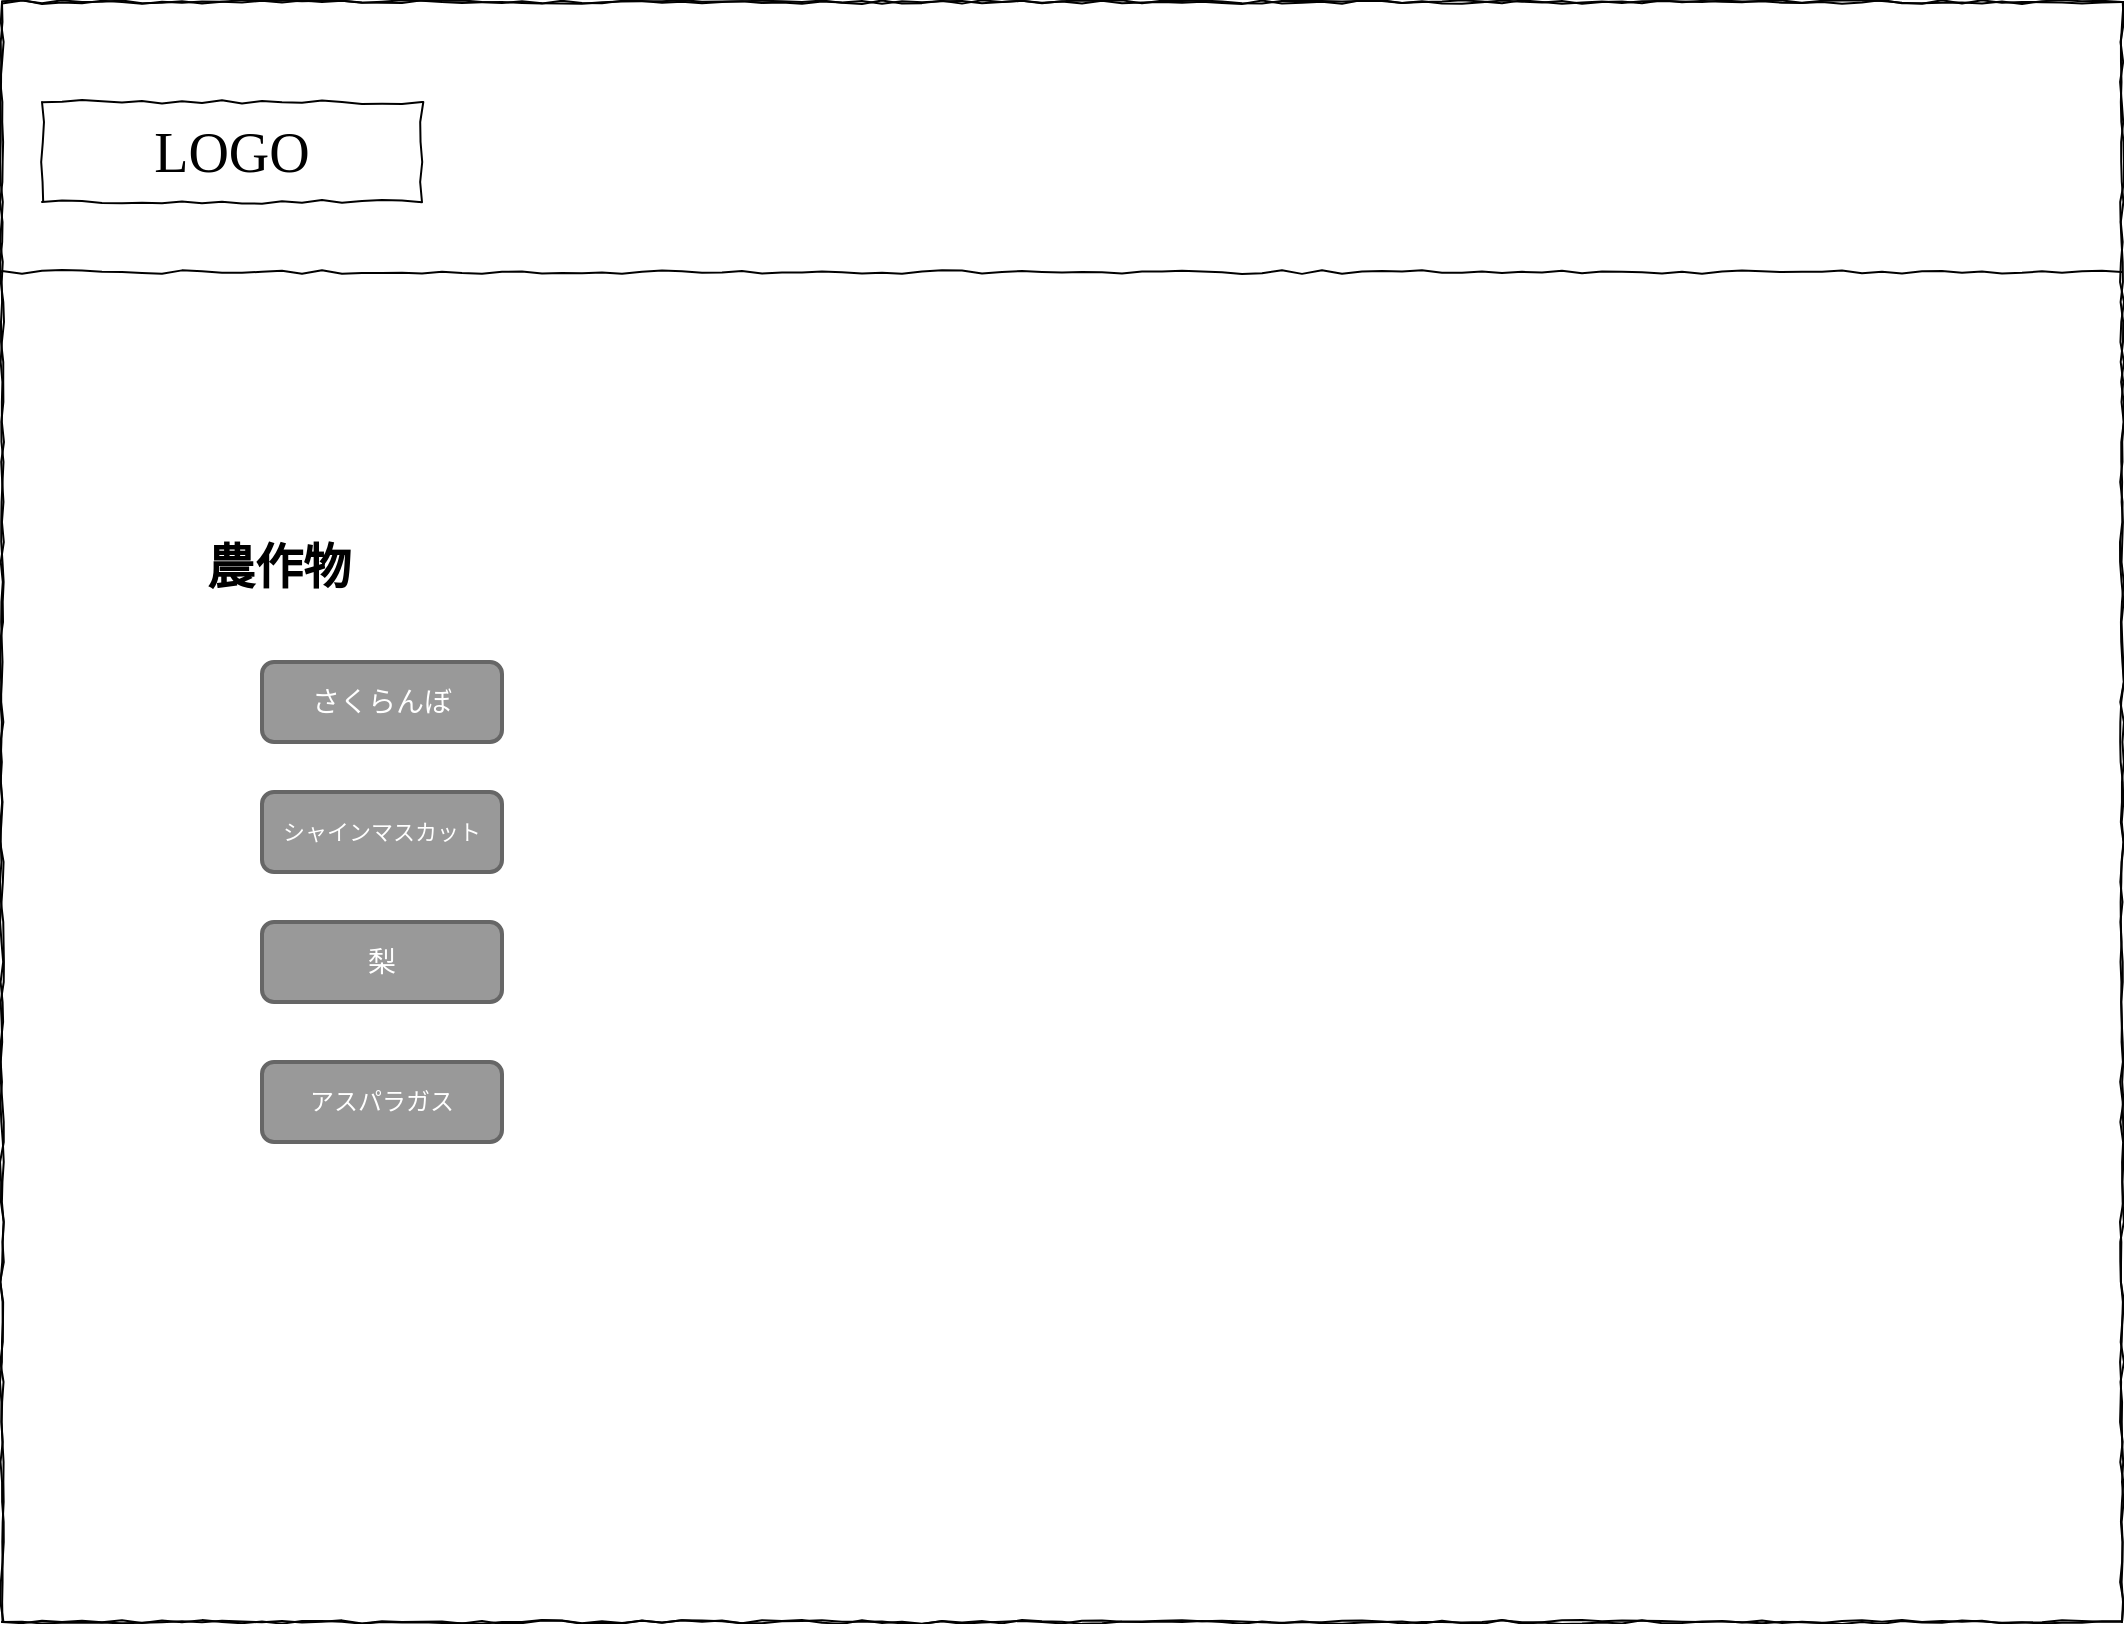 <mxfile version="14.7.3" type="github" pages="5">
  <diagram id="RRJzgpXoB9eDTU_erLDh" name="TOP">
    <mxGraphModel dx="1422" dy="762" grid="1" gridSize="10" guides="1" tooltips="1" connect="1" arrows="1" fold="1" page="1" pageScale="1" pageWidth="827" pageHeight="1169" math="0" shadow="0">
      <root>
        <mxCell id="0" />
        <mxCell id="1" parent="0" />
        <mxCell id="OFyryt8QDXvvuL8tCVyt-1" value="" style="whiteSpace=wrap;html=1;rounded=0;shadow=0;labelBackgroundColor=none;strokeColor=#000000;strokeWidth=1;fillColor=none;fontFamily=Verdana;fontSize=12;fontColor=#000000;align=center;comic=1;" vertex="1" parent="1">
          <mxGeometry x="20" y="10" width="1060" height="810" as="geometry" />
        </mxCell>
        <mxCell id="OFyryt8QDXvvuL8tCVyt-2" value="" style="whiteSpace=wrap;html=1;rounded=0;shadow=0;labelBackgroundColor=none;strokeColor=#000000;strokeWidth=1;fillColor=none;fontFamily=Verdana;fontSize=12;fontColor=#000000;align=center;comic=1;" vertex="1" parent="1">
          <mxGeometry x="20" y="10" width="1060" height="810" as="geometry" />
        </mxCell>
        <mxCell id="OFyryt8QDXvvuL8tCVyt-3" value="LOGO" style="whiteSpace=wrap;html=1;rounded=0;shadow=0;labelBackgroundColor=none;strokeWidth=1;fontFamily=Verdana;fontSize=28;align=center;comic=1;" vertex="1" parent="1">
          <mxGeometry x="40" y="60" width="190" height="50" as="geometry" />
        </mxCell>
        <mxCell id="OFyryt8QDXvvuL8tCVyt-4" value="" style="line;strokeWidth=1;html=1;rounded=0;shadow=0;labelBackgroundColor=none;fillColor=none;fontFamily=Verdana;fontSize=14;fontColor=#000000;align=center;comic=1;" vertex="1" parent="1">
          <mxGeometry x="20" y="140" width="1060" height="10" as="geometry" />
        </mxCell>
        <mxCell id="OFyryt8QDXvvuL8tCVyt-5" value="農作物" style="text;strokeColor=none;fillColor=none;html=1;fontSize=24;fontStyle=1;verticalAlign=middle;align=center;" vertex="1" parent="1">
          <mxGeometry x="85" y="266" width="145" height="54" as="geometry" />
        </mxCell>
        <mxCell id="OFyryt8QDXvvuL8tCVyt-6" value="&lt;font style=&quot;font-size: 14px&quot;&gt;さくらんぼ&lt;/font&gt;" style="rounded=1;html=1;shadow=0;dashed=0;whiteSpace=wrap;fontSize=10;fillColor=#999999;align=center;strokeColor=#666666;fontColor=#ffffff;strokeWidth=2;labelBackgroundColor=none;" vertex="1" parent="1">
          <mxGeometry x="150" y="340" width="120" height="40" as="geometry" />
        </mxCell>
        <mxCell id="OFyryt8QDXvvuL8tCVyt-7" value="シャインマスカット" style="rounded=1;html=1;shadow=0;dashed=0;whiteSpace=wrap;fontSize=11;fillColor=#999999;align=center;strokeColor=#666666;fontColor=#ffffff;strokeWidth=2;labelBackgroundColor=none;" vertex="1" parent="1">
          <mxGeometry x="150" y="405" width="120" height="40" as="geometry" />
        </mxCell>
        <mxCell id="OFyryt8QDXvvuL8tCVyt-8" value="&lt;font style=&quot;font-size: 14px&quot;&gt;梨&lt;/font&gt;" style="rounded=1;html=1;shadow=0;dashed=0;whiteSpace=wrap;fontSize=10;fillColor=#999999;align=center;strokeColor=#666666;fontColor=#ffffff;strokeWidth=2;labelBackgroundColor=none;" vertex="1" parent="1">
          <mxGeometry x="150" y="470" width="120" height="40" as="geometry" />
        </mxCell>
        <mxCell id="OFyryt8QDXvvuL8tCVyt-9" value="アスパラガス" style="rounded=1;html=1;shadow=0;dashed=0;whiteSpace=wrap;fontSize=12;fillColor=#999999;align=center;strokeColor=#666666;fontColor=#ffffff;strokeWidth=2;labelBackgroundColor=none;" vertex="1" parent="1">
          <mxGeometry x="150" y="540" width="120" height="40" as="geometry" />
        </mxCell>
      </root>
    </mxGraphModel>
  </diagram>
  <diagram id="BFsyF_GUhUfpljL3fLUB" name="予定表">
    <mxGraphModel dx="1422" dy="762" grid="1" gridSize="10" guides="1" tooltips="1" connect="1" arrows="1" fold="1" page="1" pageScale="1" pageWidth="827" pageHeight="1169" math="0" shadow="0">
      <root>
        <mxCell id="VeFfzqYJXBhpypY60JfP-0" />
        <mxCell id="VeFfzqYJXBhpypY60JfP-1" parent="VeFfzqYJXBhpypY60JfP-0" />
        <mxCell id="VeFfzqYJXBhpypY60JfP-2" value="" style="whiteSpace=wrap;html=1;rounded=0;shadow=0;labelBackgroundColor=none;strokeColor=#000000;strokeWidth=1;fillColor=none;fontFamily=Verdana;fontSize=12;fontColor=#000000;align=center;comic=1;" vertex="1" parent="VeFfzqYJXBhpypY60JfP-1">
          <mxGeometry x="20" y="20" width="1060" height="870" as="geometry" />
        </mxCell>
        <mxCell id="VeFfzqYJXBhpypY60JfP-3" value="LOGO" style="whiteSpace=wrap;html=1;rounded=0;shadow=0;labelBackgroundColor=none;strokeWidth=1;fontFamily=Verdana;fontSize=28;align=center;comic=1;" vertex="1" parent="VeFfzqYJXBhpypY60JfP-1">
          <mxGeometry x="40" y="60" width="190" height="50" as="geometry" />
        </mxCell>
        <mxCell id="VeFfzqYJXBhpypY60JfP-4" value="" style="line;strokeWidth=1;html=1;rounded=0;shadow=0;labelBackgroundColor=none;fillColor=none;fontFamily=Verdana;fontSize=14;fontColor=#000000;align=center;comic=1;" vertex="1" parent="VeFfzqYJXBhpypY60JfP-1">
          <mxGeometry x="20" y="140" width="1060" height="10" as="geometry" />
        </mxCell>
        <mxCell id="VeFfzqYJXBhpypY60JfP-5" value="" style="whiteSpace=wrap;html=1;rounded=0;shadow=0;labelBackgroundColor=none;strokeWidth=1;fillColor=none;fontFamily=Verdana;fontSize=12;align=center;comic=1;" vertex="1" parent="VeFfzqYJXBhpypY60JfP-1">
          <mxGeometry x="30" y="160" width="1040" height="50" as="geometry" />
        </mxCell>
        <mxCell id="VeFfzqYJXBhpypY60JfP-6" value="TOP画面" style="text;html=1;points=[];align=left;verticalAlign=top;spacingTop=-4;fontSize=14;fontFamily=Verdana" vertex="1" parent="VeFfzqYJXBhpypY60JfP-1">
          <mxGeometry x="980" y="175" width="60" height="20" as="geometry" />
        </mxCell>
        <mxCell id="VeFfzqYJXBhpypY60JfP-7" value="" style="strokeWidth=1;shadow=0;dashed=0;align=center;html=1;shape=mxgraph.mockup.forms.rrect;rSize=5;strokeColor=#999999;fillColor=#ffffff;labelBackgroundColor=none;fontSize=20;" vertex="1" parent="VeFfzqYJXBhpypY60JfP-1">
          <mxGeometry x="60" y="260" width="980" height="600" as="geometry" />
        </mxCell>
        <mxCell id="VeFfzqYJXBhpypY60JfP-8" value="&lt;h1&gt;2021年　8月&lt;/h1&gt;" style="strokeWidth=1;shadow=0;dashed=0;align=center;html=1;shape=mxgraph.mockup.forms.anchor;fontColor=#999999;" vertex="1" parent="VeFfzqYJXBhpypY60JfP-7">
          <mxGeometry x="183.75" y="27.429" width="612.5" height="68.571" as="geometry" />
        </mxCell>
        <mxCell id="VeFfzqYJXBhpypY60JfP-9" value="&lt;" style="strokeWidth=1;shadow=0;dashed=0;align=center;html=1;shape=mxgraph.mockup.forms.rrect;rSize=4;strokeColor=#999999;fontColor=#008cff;fontSize=19;fontStyle=1;" vertex="1" parent="VeFfzqYJXBhpypY60JfP-7">
          <mxGeometry x="61.25" y="35.43" width="132.12" height="54.57" as="geometry" />
        </mxCell>
        <mxCell id="VeFfzqYJXBhpypY60JfP-10" value="&gt;" style="strokeWidth=1;shadow=0;dashed=0;align=center;html=1;shape=mxgraph.mockup.forms.rrect;rSize=4;strokeColor=#999999;fontColor=#008cff;fontSize=19;fontStyle=1;" vertex="1" parent="VeFfzqYJXBhpypY60JfP-7">
          <mxGeometry x="786.62" y="35.43" width="132.13" height="52.57" as="geometry" />
        </mxCell>
        <mxCell id="VeFfzqYJXBhpypY60JfP-11" value="日" style="strokeWidth=1;shadow=0;dashed=0;align=center;html=1;shape=mxgraph.mockup.forms.anchor;fontColor=#999999;" vertex="1" parent="VeFfzqYJXBhpypY60JfP-7">
          <mxGeometry x="61.25" y="96" width="122.5" height="68.571" as="geometry" />
        </mxCell>
        <mxCell id="VeFfzqYJXBhpypY60JfP-12" value="月" style="strokeWidth=1;shadow=0;dashed=0;align=center;html=1;shape=mxgraph.mockup.forms.anchor;fontColor=#999999;" vertex="1" parent="VeFfzqYJXBhpypY60JfP-7">
          <mxGeometry x="183.75" y="96" width="122.5" height="68.571" as="geometry" />
        </mxCell>
        <mxCell id="VeFfzqYJXBhpypY60JfP-13" value="火" style="strokeWidth=1;shadow=0;dashed=0;align=center;html=1;shape=mxgraph.mockup.forms.anchor;fontColor=#999999;" vertex="1" parent="VeFfzqYJXBhpypY60JfP-7">
          <mxGeometry x="306.25" y="96" width="122.5" height="68.571" as="geometry" />
        </mxCell>
        <mxCell id="VeFfzqYJXBhpypY60JfP-14" value="水" style="strokeWidth=1;shadow=0;dashed=0;align=center;html=1;shape=mxgraph.mockup.forms.anchor;fontColor=#999999;" vertex="1" parent="VeFfzqYJXBhpypY60JfP-7">
          <mxGeometry x="428.75" y="96" width="122.5" height="68.571" as="geometry" />
        </mxCell>
        <mxCell id="VeFfzqYJXBhpypY60JfP-15" value="木" style="strokeWidth=1;shadow=0;dashed=0;align=center;html=1;shape=mxgraph.mockup.forms.anchor;fontColor=#999999;" vertex="1" parent="VeFfzqYJXBhpypY60JfP-7">
          <mxGeometry x="551.25" y="96" width="122.5" height="68.571" as="geometry" />
        </mxCell>
        <mxCell id="VeFfzqYJXBhpypY60JfP-16" value="金" style="strokeWidth=1;shadow=0;dashed=0;align=center;html=1;shape=mxgraph.mockup.forms.anchor;fontColor=#999999;" vertex="1" parent="VeFfzqYJXBhpypY60JfP-7">
          <mxGeometry x="673.75" y="96" width="122.5" height="68.571" as="geometry" />
        </mxCell>
        <mxCell id="VeFfzqYJXBhpypY60JfP-17" value="土" style="strokeWidth=1;shadow=0;dashed=0;align=center;html=1;shape=mxgraph.mockup.forms.anchor;fontColor=#999999;" vertex="1" parent="VeFfzqYJXBhpypY60JfP-7">
          <mxGeometry x="796.25" y="96" width="122.5" height="68.571" as="geometry" />
        </mxCell>
        <mxCell id="VeFfzqYJXBhpypY60JfP-18" value="1" style="strokeWidth=1;shadow=0;dashed=0;align=center;html=1;shape=mxgraph.mockup.forms.rrect;rSize=0;strokeColor=#999999;fontColor=#999999;" vertex="1" parent="VeFfzqYJXBhpypY60JfP-7">
          <mxGeometry x="61.25" y="164.571" width="122.5" height="68.571" as="geometry" />
        </mxCell>
        <mxCell id="VeFfzqYJXBhpypY60JfP-19" value="2" style="strokeWidth=1;shadow=0;dashed=0;align=center;html=1;shape=mxgraph.mockup.forms.rrect;rSize=0;strokeColor=#999999;fontColor=#999999;" vertex="1" parent="VeFfzqYJXBhpypY60JfP-7">
          <mxGeometry x="183.75" y="164.571" width="122.5" height="68.571" as="geometry" />
        </mxCell>
        <mxCell id="VeFfzqYJXBhpypY60JfP-20" value="3" style="strokeWidth=1;shadow=0;dashed=0;align=center;html=1;shape=mxgraph.mockup.forms.rrect;rSize=0;strokeColor=#999999;fontColor=#999999;" vertex="1" parent="VeFfzqYJXBhpypY60JfP-7">
          <mxGeometry x="306.25" y="164.571" width="122.5" height="68.571" as="geometry" />
        </mxCell>
        <mxCell id="VeFfzqYJXBhpypY60JfP-21" value="4" style="strokeWidth=1;shadow=0;dashed=0;align=center;html=1;shape=mxgraph.mockup.forms.rrect;rSize=0;strokeColor=#999999;fontColor=#999999;" vertex="1" parent="VeFfzqYJXBhpypY60JfP-7">
          <mxGeometry x="428.75" y="164.571" width="122.5" height="68.571" as="geometry" />
        </mxCell>
        <mxCell id="VeFfzqYJXBhpypY60JfP-22" value="5" style="strokeWidth=1;shadow=0;dashed=0;align=center;html=1;shape=mxgraph.mockup.forms.rrect;rSize=0;strokeColor=#999999;fontColor=#999999;" vertex="1" parent="VeFfzqYJXBhpypY60JfP-7">
          <mxGeometry x="551.25" y="164.571" width="122.5" height="68.571" as="geometry" />
        </mxCell>
        <mxCell id="VeFfzqYJXBhpypY60JfP-23" value="6" style="strokeWidth=1;shadow=0;dashed=0;align=center;html=1;shape=mxgraph.mockup.forms.rrect;rSize=0;strokeColor=#999999;fontColor=#999999;" vertex="1" parent="VeFfzqYJXBhpypY60JfP-7">
          <mxGeometry x="673.75" y="164.571" width="122.5" height="68.571" as="geometry" />
        </mxCell>
        <mxCell id="VeFfzqYJXBhpypY60JfP-24" value="7" style="strokeWidth=1;shadow=0;dashed=0;align=center;html=1;shape=mxgraph.mockup.forms.rrect;rSize=0;strokeColor=#999999;fontColor=#999999;" vertex="1" parent="VeFfzqYJXBhpypY60JfP-7">
          <mxGeometry x="796.25" y="164.571" width="122.5" height="68.571" as="geometry" />
        </mxCell>
        <mxCell id="VeFfzqYJXBhpypY60JfP-25" value="8" style="strokeWidth=1;shadow=0;dashed=0;align=center;html=1;shape=mxgraph.mockup.forms.rrect;rSize=0;strokeColor=#999999;fontColor=#999999;" vertex="1" parent="VeFfzqYJXBhpypY60JfP-7">
          <mxGeometry x="61.25" y="233.143" width="122.5" height="68.571" as="geometry" />
        </mxCell>
        <mxCell id="VeFfzqYJXBhpypY60JfP-26" value="9" style="strokeWidth=1;shadow=0;dashed=0;align=center;html=1;shape=mxgraph.mockup.forms.rrect;rSize=0;strokeColor=#999999;fontColor=#999999;" vertex="1" parent="VeFfzqYJXBhpypY60JfP-7">
          <mxGeometry x="183.75" y="233.143" width="122.5" height="68.571" as="geometry" />
        </mxCell>
        <mxCell id="VeFfzqYJXBhpypY60JfP-27" value="10" style="strokeWidth=1;shadow=0;dashed=0;align=center;html=1;shape=mxgraph.mockup.forms.rrect;rSize=0;strokeColor=#999999;fontColor=#999999;" vertex="1" parent="VeFfzqYJXBhpypY60JfP-7">
          <mxGeometry x="306.25" y="233.143" width="122.5" height="68.571" as="geometry" />
        </mxCell>
        <mxCell id="VeFfzqYJXBhpypY60JfP-28" value="11" style="strokeWidth=1;shadow=0;dashed=0;align=center;html=1;shape=mxgraph.mockup.forms.rrect;rSize=0;strokeColor=#999999;fontColor=#999999;" vertex="1" parent="VeFfzqYJXBhpypY60JfP-7">
          <mxGeometry x="428.75" y="233.143" width="122.5" height="68.571" as="geometry" />
        </mxCell>
        <mxCell id="VeFfzqYJXBhpypY60JfP-29" value="12" style="strokeWidth=1;shadow=0;dashed=0;align=center;html=1;shape=mxgraph.mockup.forms.rrect;rSize=0;strokeColor=#999999;fontColor=#999999;" vertex="1" parent="VeFfzqYJXBhpypY60JfP-7">
          <mxGeometry x="551.25" y="233.143" width="122.5" height="68.571" as="geometry" />
        </mxCell>
        <mxCell id="VeFfzqYJXBhpypY60JfP-30" value="13" style="strokeWidth=1;shadow=0;dashed=0;align=center;html=1;shape=mxgraph.mockup.forms.rrect;rSize=0;strokeColor=#999999;fontColor=#999999;" vertex="1" parent="VeFfzqYJXBhpypY60JfP-7">
          <mxGeometry x="673.75" y="233.143" width="122.5" height="68.571" as="geometry" />
        </mxCell>
        <mxCell id="VeFfzqYJXBhpypY60JfP-31" value="14" style="strokeWidth=1;shadow=0;dashed=0;align=center;html=1;shape=mxgraph.mockup.forms.rrect;rSize=0;strokeColor=#999999;fontColor=#999999;" vertex="1" parent="VeFfzqYJXBhpypY60JfP-7">
          <mxGeometry x="796.25" y="233.143" width="122.5" height="68.571" as="geometry" />
        </mxCell>
        <mxCell id="VeFfzqYJXBhpypY60JfP-32" value="15" style="strokeWidth=1;shadow=0;dashed=0;align=center;html=1;shape=mxgraph.mockup.forms.rrect;rSize=0;strokeColor=#999999;fontColor=#999999;" vertex="1" parent="VeFfzqYJXBhpypY60JfP-7">
          <mxGeometry x="61.25" y="301.714" width="122.5" height="68.571" as="geometry" />
        </mxCell>
        <mxCell id="VeFfzqYJXBhpypY60JfP-33" value="16" style="strokeWidth=1;shadow=0;dashed=0;align=center;html=1;shape=mxgraph.mockup.forms.rrect;rSize=0;strokeColor=#999999;fontColor=#999999;" vertex="1" parent="VeFfzqYJXBhpypY60JfP-7">
          <mxGeometry x="183.75" y="301.714" width="122.5" height="68.571" as="geometry" />
        </mxCell>
        <mxCell id="VeFfzqYJXBhpypY60JfP-34" value="17" style="strokeWidth=1;shadow=0;dashed=0;align=center;html=1;shape=mxgraph.mockup.forms.rrect;rSize=0;strokeColor=#999999;fontColor=#999999;" vertex="1" parent="VeFfzqYJXBhpypY60JfP-7">
          <mxGeometry x="306.25" y="301.714" width="122.5" height="68.571" as="geometry" />
        </mxCell>
        <mxCell id="VeFfzqYJXBhpypY60JfP-35" value="18" style="strokeWidth=1;shadow=0;dashed=0;align=center;html=1;shape=mxgraph.mockup.forms.rrect;rSize=0;strokeColor=#999999;fontColor=#999999;" vertex="1" parent="VeFfzqYJXBhpypY60JfP-7">
          <mxGeometry x="428.75" y="301.714" width="122.5" height="68.571" as="geometry" />
        </mxCell>
        <mxCell id="VeFfzqYJXBhpypY60JfP-36" value="19" style="strokeWidth=1;shadow=0;dashed=0;align=center;html=1;shape=mxgraph.mockup.forms.rrect;rSize=0;strokeColor=#999999;fontColor=#999999;" vertex="1" parent="VeFfzqYJXBhpypY60JfP-7">
          <mxGeometry x="551.25" y="301.714" width="122.5" height="68.571" as="geometry" />
        </mxCell>
        <mxCell id="VeFfzqYJXBhpypY60JfP-37" value="20" style="strokeWidth=1;shadow=0;dashed=0;align=center;html=1;shape=mxgraph.mockup.forms.rrect;rSize=0;strokeColor=#999999;fontColor=#999999;" vertex="1" parent="VeFfzqYJXBhpypY60JfP-7">
          <mxGeometry x="673.75" y="301.714" width="122.5" height="68.571" as="geometry" />
        </mxCell>
        <mxCell id="VeFfzqYJXBhpypY60JfP-38" value="21" style="strokeWidth=1;shadow=0;dashed=0;align=center;html=1;shape=mxgraph.mockup.forms.rrect;rSize=0;strokeColor=#999999;fontColor=#999999;" vertex="1" parent="VeFfzqYJXBhpypY60JfP-7">
          <mxGeometry x="796.25" y="301.714" width="122.5" height="68.571" as="geometry" />
        </mxCell>
        <mxCell id="VeFfzqYJXBhpypY60JfP-39" value="22" style="strokeWidth=1;shadow=0;dashed=0;align=center;html=1;shape=mxgraph.mockup.forms.rrect;rSize=0;strokeColor=#999999;fontColor=#999999;" vertex="1" parent="VeFfzqYJXBhpypY60JfP-7">
          <mxGeometry x="61.25" y="370.286" width="122.5" height="68.571" as="geometry" />
        </mxCell>
        <mxCell id="VeFfzqYJXBhpypY60JfP-40" value="23" style="strokeWidth=1;shadow=0;dashed=0;align=center;html=1;shape=mxgraph.mockup.forms.rrect;rSize=0;strokeColor=#999999;fontColor=#999999;" vertex="1" parent="VeFfzqYJXBhpypY60JfP-7">
          <mxGeometry x="183.75" y="370.286" width="122.5" height="68.571" as="geometry" />
        </mxCell>
        <mxCell id="VeFfzqYJXBhpypY60JfP-41" value="25" style="strokeWidth=1;shadow=0;dashed=0;align=center;html=1;shape=mxgraph.mockup.forms.rrect;rSize=0;strokeColor=#999999;fontColor=#999999;" vertex="1" parent="VeFfzqYJXBhpypY60JfP-7">
          <mxGeometry x="428.75" y="370.286" width="122.5" height="68.571" as="geometry" />
        </mxCell>
        <mxCell id="VeFfzqYJXBhpypY60JfP-42" value="26" style="strokeWidth=1;shadow=0;dashed=0;align=center;html=1;shape=mxgraph.mockup.forms.rrect;rSize=0;strokeColor=#999999;fontColor=#999999;" vertex="1" parent="VeFfzqYJXBhpypY60JfP-7">
          <mxGeometry x="551.25" y="370.286" width="122.5" height="68.571" as="geometry" />
        </mxCell>
        <mxCell id="VeFfzqYJXBhpypY60JfP-43" value="27" style="strokeWidth=1;shadow=0;dashed=0;align=center;html=1;shape=mxgraph.mockup.forms.rrect;rSize=0;strokeColor=#999999;fontColor=#999999;" vertex="1" parent="VeFfzqYJXBhpypY60JfP-7">
          <mxGeometry x="673.75" y="370.286" width="122.5" height="68.571" as="geometry" />
        </mxCell>
        <mxCell id="VeFfzqYJXBhpypY60JfP-44" value="28" style="strokeWidth=1;shadow=0;dashed=0;align=center;html=1;shape=mxgraph.mockup.forms.rrect;rSize=0;strokeColor=#999999;fontColor=#999999;" vertex="1" parent="VeFfzqYJXBhpypY60JfP-7">
          <mxGeometry x="796.25" y="370.286" width="122.5" height="68.571" as="geometry" />
        </mxCell>
        <mxCell id="VeFfzqYJXBhpypY60JfP-45" value="29" style="strokeWidth=1;shadow=0;dashed=0;align=center;html=1;shape=mxgraph.mockup.forms.rrect;rSize=0;strokeColor=#999999;fontColor=#999999;" vertex="1" parent="VeFfzqYJXBhpypY60JfP-7">
          <mxGeometry x="61.25" y="438.857" width="122.5" height="68.571" as="geometry" />
        </mxCell>
        <mxCell id="VeFfzqYJXBhpypY60JfP-46" value="30" style="strokeWidth=1;shadow=0;dashed=0;align=center;html=1;shape=mxgraph.mockup.forms.rrect;rSize=0;strokeColor=#999999;fontColor=#999999;" vertex="1" parent="VeFfzqYJXBhpypY60JfP-7">
          <mxGeometry x="183.75" y="438.857" width="122.5" height="68.571" as="geometry" />
        </mxCell>
        <mxCell id="VeFfzqYJXBhpypY60JfP-47" value="31" style="strokeWidth=1;shadow=0;dashed=0;align=center;html=1;shape=mxgraph.mockup.forms.rrect;rSize=0;strokeColor=#999999;fontColor=#999999;" vertex="1" parent="VeFfzqYJXBhpypY60JfP-7">
          <mxGeometry x="306.25" y="438.857" width="122.5" height="68.571" as="geometry" />
        </mxCell>
        <mxCell id="VeFfzqYJXBhpypY60JfP-48" value="1" style="strokeWidth=1;shadow=0;dashed=0;align=center;html=1;shape=mxgraph.mockup.forms.rrect;rSize=0;strokeColor=#999999;fontColor=#999999;fillColor=#ddeeff;" vertex="1" parent="VeFfzqYJXBhpypY60JfP-7">
          <mxGeometry x="428.75" y="438.857" width="122.5" height="68.571" as="geometry" />
        </mxCell>
        <mxCell id="VeFfzqYJXBhpypY60JfP-49" value="2" style="strokeWidth=1;shadow=0;dashed=0;align=center;html=1;shape=mxgraph.mockup.forms.rrect;rSize=0;strokeColor=#999999;fontColor=#999999;fillColor=#ddeeff;" vertex="1" parent="VeFfzqYJXBhpypY60JfP-7">
          <mxGeometry x="551.25" y="438.857" width="122.5" height="68.571" as="geometry" />
        </mxCell>
        <mxCell id="VeFfzqYJXBhpypY60JfP-50" value="3" style="strokeWidth=1;shadow=0;dashed=0;align=center;html=1;shape=mxgraph.mockup.forms.rrect;rSize=0;strokeColor=#999999;fontColor=#999999;fillColor=#ddeeff;" vertex="1" parent="VeFfzqYJXBhpypY60JfP-7">
          <mxGeometry x="673.75" y="438.857" width="122.5" height="68.571" as="geometry" />
        </mxCell>
        <mxCell id="VeFfzqYJXBhpypY60JfP-51" value="4" style="strokeWidth=1;shadow=0;dashed=0;align=center;html=1;shape=mxgraph.mockup.forms.rrect;rSize=0;strokeColor=#999999;fontColor=#999999;fillColor=#ddeeff;" vertex="1" parent="VeFfzqYJXBhpypY60JfP-7">
          <mxGeometry x="796.25" y="438.857" width="122.5" height="68.571" as="geometry" />
        </mxCell>
        <mxCell id="VeFfzqYJXBhpypY60JfP-52" value="5" style="strokeWidth=1;shadow=0;dashed=0;align=center;html=1;shape=mxgraph.mockup.forms.rrect;rSize=0;strokeColor=#999999;fontColor=#999999;fillColor=#ddeeff;" vertex="1" parent="VeFfzqYJXBhpypY60JfP-7">
          <mxGeometry x="61.25" y="507.429" width="122.5" height="68.571" as="geometry" />
        </mxCell>
        <mxCell id="VeFfzqYJXBhpypY60JfP-53" value="6" style="strokeWidth=1;shadow=0;dashed=0;align=center;html=1;shape=mxgraph.mockup.forms.rrect;rSize=0;strokeColor=#999999;fontColor=#999999;fillColor=#ddeeff;" vertex="1" parent="VeFfzqYJXBhpypY60JfP-7">
          <mxGeometry x="183.75" y="507.429" width="122.5" height="68.571" as="geometry" />
        </mxCell>
        <mxCell id="VeFfzqYJXBhpypY60JfP-54" value="7" style="strokeWidth=1;shadow=0;dashed=0;align=center;html=1;shape=mxgraph.mockup.forms.rrect;rSize=0;strokeColor=#999999;fontColor=#999999;fillColor=#ddeeff;" vertex="1" parent="VeFfzqYJXBhpypY60JfP-7">
          <mxGeometry x="306.25" y="507.429" width="122.5" height="68.571" as="geometry" />
        </mxCell>
        <mxCell id="VeFfzqYJXBhpypY60JfP-55" value="8" style="strokeWidth=1;shadow=0;dashed=0;align=center;html=1;shape=mxgraph.mockup.forms.rrect;rSize=0;strokeColor=#999999;fontColor=#999999;fillColor=#ddeeff;" vertex="1" parent="VeFfzqYJXBhpypY60JfP-7">
          <mxGeometry x="428.75" y="507.429" width="122.5" height="68.571" as="geometry" />
        </mxCell>
        <mxCell id="VeFfzqYJXBhpypY60JfP-56" value="9" style="strokeWidth=1;shadow=0;dashed=0;align=center;html=1;shape=mxgraph.mockup.forms.rrect;rSize=0;strokeColor=#999999;fontColor=#999999;fillColor=#ddeeff;" vertex="1" parent="VeFfzqYJXBhpypY60JfP-7">
          <mxGeometry x="551.25" y="507.429" width="122.5" height="68.571" as="geometry" />
        </mxCell>
        <mxCell id="VeFfzqYJXBhpypY60JfP-57" value="10" style="strokeWidth=1;shadow=0;dashed=0;align=center;html=1;shape=mxgraph.mockup.forms.rrect;rSize=0;strokeColor=#999999;fontColor=#999999;fillColor=#ddeeff;" vertex="1" parent="VeFfzqYJXBhpypY60JfP-7">
          <mxGeometry x="673.75" y="507.429" width="122.5" height="68.571" as="geometry" />
        </mxCell>
        <mxCell id="VeFfzqYJXBhpypY60JfP-58" value="11" style="strokeWidth=1;shadow=0;dashed=0;align=center;html=1;shape=mxgraph.mockup.forms.rrect;rSize=0;strokeColor=#999999;fontColor=#999999;fillColor=#ddeeff;" vertex="1" parent="VeFfzqYJXBhpypY60JfP-7">
          <mxGeometry x="796.25" y="507.429" width="122.5" height="68.571" as="geometry" />
        </mxCell>
        <mxCell id="VeFfzqYJXBhpypY60JfP-59" value="24" style="strokeWidth=1;shadow=0;dashed=0;align=center;html=1;shape=mxgraph.mockup.forms.rrect;rSize=0;strokeColor=#ff0000;fontColor=#ffffff;strokeWidth=2;fillColor=#E6D0DE;" vertex="1" parent="VeFfzqYJXBhpypY60JfP-7">
          <mxGeometry x="306.25" y="370.286" width="122.5" height="68.571" as="geometry" />
        </mxCell>
        <mxCell id="VeFfzqYJXBhpypY60JfP-60" value="&lt;h1 style=&quot;font-size: 18px&quot;&gt;農作物予定表&lt;/h1&gt;" style="text;html=1;strokeColor=none;fillColor=none;align=center;verticalAlign=middle;whiteSpace=wrap;rounded=0;labelBackgroundColor=none;fontSize=18;" vertex="1" parent="VeFfzqYJXBhpypY60JfP-1">
          <mxGeometry x="50" y="228" width="150" height="20" as="geometry" />
        </mxCell>
      </root>
    </mxGraphModel>
  </diagram>
  <diagram id="1izbvhHbLRFzOta0quer" name="実績管理">
    <mxGraphModel dx="1422" dy="762" grid="1" gridSize="10" guides="1" tooltips="1" connect="1" arrows="1" fold="1" page="1" pageScale="1" pageWidth="827" pageHeight="1169" math="0" shadow="0">
      <root>
        <mxCell id="otlfZnmGluK3LMXujdWA-0" />
        <mxCell id="otlfZnmGluK3LMXujdWA-1" parent="otlfZnmGluK3LMXujdWA-0" />
        <mxCell id="otlfZnmGluK3LMXujdWA-2" value="" style="whiteSpace=wrap;html=1;rounded=0;shadow=0;labelBackgroundColor=none;strokeColor=#000000;strokeWidth=1;fillColor=none;fontFamily=Verdana;fontSize=12;fontColor=#000000;align=center;comic=1;" vertex="1" parent="otlfZnmGluK3LMXujdWA-1">
          <mxGeometry x="20" y="40" width="1060" height="1090" as="geometry" />
        </mxCell>
        <mxCell id="otlfZnmGluK3LMXujdWA-3" value="LOGO" style="whiteSpace=wrap;html=1;rounded=0;shadow=0;labelBackgroundColor=none;strokeWidth=1;fontFamily=Verdana;fontSize=28;align=center;comic=1;" vertex="1" parent="otlfZnmGluK3LMXujdWA-1">
          <mxGeometry x="40" y="60" width="190" height="50" as="geometry" />
        </mxCell>
        <mxCell id="otlfZnmGluK3LMXujdWA-4" value="" style="line;strokeWidth=1;html=1;rounded=0;shadow=0;labelBackgroundColor=none;fillColor=none;fontFamily=Verdana;fontSize=14;fontColor=#000000;align=center;comic=1;" vertex="1" parent="otlfZnmGluK3LMXujdWA-1">
          <mxGeometry x="20" y="140" width="1060" height="10" as="geometry" />
        </mxCell>
        <mxCell id="otlfZnmGluK3LMXujdWA-5" value="" style="whiteSpace=wrap;html=1;rounded=0;shadow=0;labelBackgroundColor=none;strokeWidth=1;fillColor=none;fontFamily=Verdana;fontSize=12;align=center;comic=1;" vertex="1" parent="otlfZnmGluK3LMXujdWA-1">
          <mxGeometry x="30" y="160" width="1040" height="50" as="geometry" />
        </mxCell>
        <mxCell id="otlfZnmGluK3LMXujdWA-6" value="top画面" style="text;html=1;points=[];align=left;verticalAlign=top;spacingTop=-4;fontSize=14;fontFamily=Verdana" vertex="1" parent="otlfZnmGluK3LMXujdWA-1">
          <mxGeometry x="990" y="175" width="60" height="20" as="geometry" />
        </mxCell>
        <mxCell id="otlfZnmGluK3LMXujdWA-7" value="農作物管理" style="text;html=1;strokeColor=none;fillColor=none;align=center;verticalAlign=middle;whiteSpace=wrap;rounded=0;labelBackgroundColor=none;fontSize=20;fontStyle=1" vertex="1" parent="otlfZnmGluK3LMXujdWA-1">
          <mxGeometry x="130" y="240" width="140" height="30" as="geometry" />
        </mxCell>
        <mxCell id="otlfZnmGluK3LMXujdWA-8" value="日付" style="text;html=1;strokeColor=none;fillColor=none;align=center;verticalAlign=middle;whiteSpace=wrap;rounded=0;labelBackgroundColor=none;fontSize=17;" vertex="1" parent="otlfZnmGluK3LMXujdWA-1">
          <mxGeometry x="154" y="300" width="40" height="20" as="geometry" />
        </mxCell>
        <mxCell id="otlfZnmGluK3LMXujdWA-9" value="" style="rounded=0;whiteSpace=wrap;html=1;labelBackgroundColor=none;fontSize=17;" vertex="1" parent="otlfZnmGluK3LMXujdWA-1">
          <mxGeometry x="230" y="295" width="170" height="30" as="geometry" />
        </mxCell>
        <mxCell id="otlfZnmGluK3LMXujdWA-10" value="作業内容" style="text;html=1;strokeColor=none;fillColor=none;align=center;verticalAlign=middle;whiteSpace=wrap;rounded=0;labelBackgroundColor=none;fontSize=17;" vertex="1" parent="otlfZnmGluK3LMXujdWA-1">
          <mxGeometry x="132" y="400" width="90" height="20" as="geometry" />
        </mxCell>
        <mxCell id="otlfZnmGluK3LMXujdWA-11" value="" style="rounded=0;whiteSpace=wrap;html=1;labelBackgroundColor=none;fontSize=17;" vertex="1" parent="otlfZnmGluK3LMXujdWA-1">
          <mxGeometry x="160" y="430" width="760" height="180" as="geometry" />
        </mxCell>
        <mxCell id="otlfZnmGluK3LMXujdWA-12" value="資材" style="text;html=1;strokeColor=none;fillColor=none;align=center;verticalAlign=middle;whiteSpace=wrap;rounded=0;labelBackgroundColor=none;fontSize=17;" vertex="1" parent="otlfZnmGluK3LMXujdWA-1">
          <mxGeometry x="156" y="630" width="40" height="20" as="geometry" />
        </mxCell>
        <mxCell id="otlfZnmGluK3LMXujdWA-13" value="" style="rounded=0;whiteSpace=wrap;html=1;labelBackgroundColor=none;fontSize=17;" vertex="1" parent="otlfZnmGluK3LMXujdWA-1">
          <mxGeometry x="160" y="660" width="760" height="60" as="geometry" />
        </mxCell>
        <mxCell id="otlfZnmGluK3LMXujdWA-14" value="" style="rounded=0;whiteSpace=wrap;html=1;labelBackgroundColor=none;fontSize=17;" vertex="1" parent="otlfZnmGluK3LMXujdWA-1">
          <mxGeometry x="230" y="345" width="170" height="30" as="geometry" />
        </mxCell>
        <mxCell id="otlfZnmGluK3LMXujdWA-15" value="作業時間" style="text;html=1;strokeColor=none;fillColor=none;align=center;verticalAlign=middle;whiteSpace=wrap;rounded=0;labelBackgroundColor=none;fontSize=17;" vertex="1" parent="otlfZnmGluK3LMXujdWA-1">
          <mxGeometry x="540" y="300" width="85" height="20" as="geometry" />
        </mxCell>
        <mxCell id="otlfZnmGluK3LMXujdWA-16" value="" style="rounded=0;whiteSpace=wrap;html=1;labelBackgroundColor=none;fontSize=17;" vertex="1" parent="otlfZnmGluK3LMXujdWA-1">
          <mxGeometry x="640" y="295" width="170" height="30" as="geometry" />
        </mxCell>
        <mxCell id="otlfZnmGluK3LMXujdWA-17" value="作業人数" style="text;html=1;strokeColor=none;fillColor=none;align=center;verticalAlign=middle;whiteSpace=wrap;rounded=0;labelBackgroundColor=none;fontSize=17;" vertex="1" parent="otlfZnmGluK3LMXujdWA-1">
          <mxGeometry x="132" y="350" width="90" height="20" as="geometry" />
        </mxCell>
        <mxCell id="otlfZnmGluK3LMXujdWA-18" value="天気" style="text;html=1;strokeColor=none;fillColor=none;align=center;verticalAlign=middle;whiteSpace=wrap;rounded=0;labelBackgroundColor=none;fontSize=17;" vertex="1" parent="otlfZnmGluK3LMXujdWA-1">
          <mxGeometry x="540" y="350" width="90" height="20" as="geometry" />
        </mxCell>
        <mxCell id="otlfZnmGluK3LMXujdWA-19" value="" style="rounded=0;whiteSpace=wrap;html=1;labelBackgroundColor=none;fontSize=17;" vertex="1" parent="otlfZnmGluK3LMXujdWA-1">
          <mxGeometry x="640" y="345" width="170" height="30" as="geometry" />
        </mxCell>
        <mxCell id="otlfZnmGluK3LMXujdWA-20" value="コメント" style="text;html=1;strokeColor=none;fillColor=none;align=center;verticalAlign=middle;whiteSpace=wrap;rounded=0;labelBackgroundColor=none;fontSize=17;" vertex="1" parent="otlfZnmGluK3LMXujdWA-1">
          <mxGeometry x="140" y="840" width="103" height="20" as="geometry" />
        </mxCell>
        <mxCell id="otlfZnmGluK3LMXujdWA-21" value="" style="rounded=0;whiteSpace=wrap;html=1;labelBackgroundColor=none;fontSize=17;" vertex="1" parent="otlfZnmGluK3LMXujdWA-1">
          <mxGeometry x="160" y="870" width="760" height="100" as="geometry" />
        </mxCell>
        <mxCell id="otlfZnmGluK3LMXujdWA-22" value="編集" style="labelPosition=center;verticalLabelPosition=middle;align=center;html=1;shape=mxgraph.basic.shaded_button;dx=10;fillColor=#dae8fc;strokeColor=#6c8ebf;labelBackgroundColor=none;fontSize=17;" vertex="1" parent="otlfZnmGluK3LMXujdWA-1">
          <mxGeometry x="820" y="1020" width="100" height="60" as="geometry" />
        </mxCell>
        <mxCell id="otlfZnmGluK3LMXujdWA-23" value="数量" style="text;html=1;strokeColor=none;fillColor=none;align=center;verticalAlign=middle;whiteSpace=wrap;rounded=0;labelBackgroundColor=none;fontSize=17;" vertex="1" parent="otlfZnmGluK3LMXujdWA-1">
          <mxGeometry x="157" y="740" width="40" height="40" as="geometry" />
        </mxCell>
        <mxCell id="otlfZnmGluK3LMXujdWA-24" value="" style="rounded=0;whiteSpace=wrap;html=1;labelBackgroundColor=none;fontSize=17;" vertex="1" parent="otlfZnmGluK3LMXujdWA-1">
          <mxGeometry x="230" y="745" width="170" height="30" as="geometry" />
        </mxCell>
        <mxCell id="otlfZnmGluK3LMXujdWA-25" value="出荷単価" style="text;html=1;strokeColor=none;fillColor=none;align=center;verticalAlign=middle;whiteSpace=wrap;rounded=0;labelBackgroundColor=none;fontSize=17;" vertex="1" parent="otlfZnmGluK3LMXujdWA-1">
          <mxGeometry x="540" y="755" width="90" height="20" as="geometry" />
        </mxCell>
        <mxCell id="otlfZnmGluK3LMXujdWA-26" value="" style="rounded=0;whiteSpace=wrap;html=1;labelBackgroundColor=none;fontSize=17;" vertex="1" parent="otlfZnmGluK3LMXujdWA-1">
          <mxGeometry x="640" y="750" width="170" height="30" as="geometry" />
        </mxCell>
      </root>
    </mxGraphModel>
  </diagram>
  <diagram id="dSbl4A-wdeCerEVwKfo6" name="予定実績入力">
    <mxGraphModel dx="1422" dy="762" grid="1" gridSize="10" guides="1" tooltips="1" connect="1" arrows="1" fold="1" page="1" pageScale="1" pageWidth="827" pageHeight="1169" math="0" shadow="0">
      <root>
        <mxCell id="slloRqsufxbIWbzuCsP2-0" />
        <mxCell id="slloRqsufxbIWbzuCsP2-1" parent="slloRqsufxbIWbzuCsP2-0" />
        <mxCell id="slloRqsufxbIWbzuCsP2-2" value="" style="whiteSpace=wrap;html=1;rounded=0;shadow=0;labelBackgroundColor=none;strokeColor=#000000;strokeWidth=1;fillColor=none;fontFamily=Verdana;fontSize=12;fontColor=#000000;align=center;comic=1;" vertex="1" parent="slloRqsufxbIWbzuCsP2-1">
          <mxGeometry x="20" y="40" width="1060" height="1090" as="geometry" />
        </mxCell>
        <mxCell id="slloRqsufxbIWbzuCsP2-3" value="LOGO" style="whiteSpace=wrap;html=1;rounded=0;shadow=0;labelBackgroundColor=none;strokeWidth=1;fontFamily=Verdana;fontSize=28;align=center;comic=1;" vertex="1" parent="slloRqsufxbIWbzuCsP2-1">
          <mxGeometry x="40" y="60" width="190" height="50" as="geometry" />
        </mxCell>
        <mxCell id="slloRqsufxbIWbzuCsP2-4" value="" style="line;strokeWidth=1;html=1;rounded=0;shadow=0;labelBackgroundColor=none;fillColor=none;fontFamily=Verdana;fontSize=14;fontColor=#000000;align=center;comic=1;" vertex="1" parent="slloRqsufxbIWbzuCsP2-1">
          <mxGeometry x="20" y="140" width="1060" height="10" as="geometry" />
        </mxCell>
        <mxCell id="slloRqsufxbIWbzuCsP2-5" value="" style="whiteSpace=wrap;html=1;rounded=0;shadow=0;labelBackgroundColor=none;strokeWidth=1;fillColor=none;fontFamily=Verdana;fontSize=12;align=center;comic=1;" vertex="1" parent="slloRqsufxbIWbzuCsP2-1">
          <mxGeometry x="30" y="160" width="1040" height="50" as="geometry" />
        </mxCell>
        <mxCell id="slloRqsufxbIWbzuCsP2-6" value="top画面" style="text;html=1;points=[];align=left;verticalAlign=top;spacingTop=-4;fontSize=14;fontFamily=Verdana" vertex="1" parent="slloRqsufxbIWbzuCsP2-1">
          <mxGeometry x="990" y="175" width="60" height="20" as="geometry" />
        </mxCell>
        <mxCell id="slloRqsufxbIWbzuCsP2-7" value="農作物管理" style="text;html=1;strokeColor=none;fillColor=none;align=center;verticalAlign=middle;whiteSpace=wrap;rounded=0;labelBackgroundColor=none;fontSize=20;fontStyle=1" vertex="1" parent="slloRqsufxbIWbzuCsP2-1">
          <mxGeometry x="130" y="240" width="140" height="30" as="geometry" />
        </mxCell>
        <mxCell id="slloRqsufxbIWbzuCsP2-8" value="日付" style="text;html=1;strokeColor=none;fillColor=none;align=center;verticalAlign=middle;whiteSpace=wrap;rounded=0;labelBackgroundColor=none;fontSize=17;" vertex="1" parent="slloRqsufxbIWbzuCsP2-1">
          <mxGeometry x="154" y="300" width="40" height="20" as="geometry" />
        </mxCell>
        <mxCell id="slloRqsufxbIWbzuCsP2-9" value="" style="rounded=0;whiteSpace=wrap;html=1;labelBackgroundColor=none;fontSize=17;" vertex="1" parent="slloRqsufxbIWbzuCsP2-1">
          <mxGeometry x="230" y="295" width="170" height="30" as="geometry" />
        </mxCell>
        <mxCell id="slloRqsufxbIWbzuCsP2-10" value="作業内容" style="text;html=1;strokeColor=none;fillColor=none;align=center;verticalAlign=middle;whiteSpace=wrap;rounded=0;labelBackgroundColor=none;fontSize=17;" vertex="1" parent="slloRqsufxbIWbzuCsP2-1">
          <mxGeometry x="132" y="400" width="90" height="20" as="geometry" />
        </mxCell>
        <mxCell id="slloRqsufxbIWbzuCsP2-11" value="" style="rounded=0;whiteSpace=wrap;html=1;labelBackgroundColor=none;fontSize=17;" vertex="1" parent="slloRqsufxbIWbzuCsP2-1">
          <mxGeometry x="160" y="430" width="760" height="180" as="geometry" />
        </mxCell>
        <mxCell id="slloRqsufxbIWbzuCsP2-12" value="資材" style="text;html=1;strokeColor=none;fillColor=none;align=center;verticalAlign=middle;whiteSpace=wrap;rounded=0;labelBackgroundColor=none;fontSize=17;" vertex="1" parent="slloRqsufxbIWbzuCsP2-1">
          <mxGeometry x="156" y="630" width="40" height="20" as="geometry" />
        </mxCell>
        <mxCell id="slloRqsufxbIWbzuCsP2-13" value="" style="rounded=0;whiteSpace=wrap;html=1;labelBackgroundColor=none;fontSize=17;" vertex="1" parent="slloRqsufxbIWbzuCsP2-1">
          <mxGeometry x="160" y="660" width="760" height="60" as="geometry" />
        </mxCell>
        <mxCell id="slloRqsufxbIWbzuCsP2-14" value="予定登録" style="labelPosition=center;verticalLabelPosition=middle;align=center;html=1;shape=mxgraph.basic.shaded_button;dx=10;fillColor=#dae8fc;strokeColor=#6c8ebf;labelBackgroundColor=none;fontSize=17;" vertex="1" parent="slloRqsufxbIWbzuCsP2-1">
          <mxGeometry x="560" y="1020" width="100" height="60" as="geometry" />
        </mxCell>
        <mxCell id="slloRqsufxbIWbzuCsP2-15" value="予定削除" style="labelPosition=center;verticalLabelPosition=middle;align=center;html=1;shape=mxgraph.basic.shaded_button;dx=10;fillColor=#dae8fc;strokeColor=#6c8ebf;labelBackgroundColor=none;fontSize=17;" vertex="1" parent="slloRqsufxbIWbzuCsP2-1">
          <mxGeometry x="690" y="1020" width="100" height="60" as="geometry" />
        </mxCell>
        <mxCell id="slloRqsufxbIWbzuCsP2-16" value="" style="rounded=0;whiteSpace=wrap;html=1;labelBackgroundColor=none;fontSize=17;" vertex="1" parent="slloRqsufxbIWbzuCsP2-1">
          <mxGeometry x="230" y="345" width="170" height="30" as="geometry" />
        </mxCell>
        <mxCell id="slloRqsufxbIWbzuCsP2-17" value="作業時間" style="text;html=1;strokeColor=none;fillColor=none;align=center;verticalAlign=middle;whiteSpace=wrap;rounded=0;labelBackgroundColor=none;fontSize=17;" vertex="1" parent="slloRqsufxbIWbzuCsP2-1">
          <mxGeometry x="540" y="300" width="85" height="20" as="geometry" />
        </mxCell>
        <mxCell id="slloRqsufxbIWbzuCsP2-18" value="" style="rounded=0;whiteSpace=wrap;html=1;labelBackgroundColor=none;fontSize=17;" vertex="1" parent="slloRqsufxbIWbzuCsP2-1">
          <mxGeometry x="640" y="295" width="170" height="30" as="geometry" />
        </mxCell>
        <mxCell id="slloRqsufxbIWbzuCsP2-19" value="作業人数" style="text;html=1;strokeColor=none;fillColor=none;align=center;verticalAlign=middle;whiteSpace=wrap;rounded=0;labelBackgroundColor=none;fontSize=17;" vertex="1" parent="slloRqsufxbIWbzuCsP2-1">
          <mxGeometry x="132" y="350" width="90" height="20" as="geometry" />
        </mxCell>
        <mxCell id="slloRqsufxbIWbzuCsP2-20" value="天気" style="text;html=1;strokeColor=none;fillColor=none;align=center;verticalAlign=middle;whiteSpace=wrap;rounded=0;labelBackgroundColor=none;fontSize=17;" vertex="1" parent="slloRqsufxbIWbzuCsP2-1">
          <mxGeometry x="540" y="350" width="90" height="20" as="geometry" />
        </mxCell>
        <mxCell id="slloRqsufxbIWbzuCsP2-21" value="" style="rounded=0;whiteSpace=wrap;html=1;labelBackgroundColor=none;fontSize=17;" vertex="1" parent="slloRqsufxbIWbzuCsP2-1">
          <mxGeometry x="640" y="345" width="170" height="30" as="geometry" />
        </mxCell>
        <mxCell id="slloRqsufxbIWbzuCsP2-22" value="コメント" style="text;html=1;strokeColor=none;fillColor=none;align=center;verticalAlign=middle;whiteSpace=wrap;rounded=0;labelBackgroundColor=none;fontSize=17;" vertex="1" parent="slloRqsufxbIWbzuCsP2-1">
          <mxGeometry x="140" y="840" width="103" height="20" as="geometry" />
        </mxCell>
        <mxCell id="slloRqsufxbIWbzuCsP2-23" value="" style="rounded=0;whiteSpace=wrap;html=1;labelBackgroundColor=none;fontSize=17;" vertex="1" parent="slloRqsufxbIWbzuCsP2-1">
          <mxGeometry x="160" y="870" width="760" height="100" as="geometry" />
        </mxCell>
        <mxCell id="slloRqsufxbIWbzuCsP2-24" value="実績登録" style="labelPosition=center;verticalLabelPosition=middle;align=center;html=1;shape=mxgraph.basic.shaded_button;dx=10;fillColor=#dae8fc;strokeColor=#6c8ebf;labelBackgroundColor=none;fontSize=17;" vertex="1" parent="slloRqsufxbIWbzuCsP2-1">
          <mxGeometry x="820" y="1020" width="100" height="60" as="geometry" />
        </mxCell>
        <mxCell id="slloRqsufxbIWbzuCsP2-25" value="数量" style="text;html=1;strokeColor=none;fillColor=none;align=center;verticalAlign=middle;whiteSpace=wrap;rounded=0;labelBackgroundColor=none;fontSize=17;" vertex="1" parent="slloRqsufxbIWbzuCsP2-1">
          <mxGeometry x="157" y="740" width="40" height="40" as="geometry" />
        </mxCell>
        <mxCell id="slloRqsufxbIWbzuCsP2-26" value="" style="rounded=0;whiteSpace=wrap;html=1;labelBackgroundColor=none;fontSize=17;" vertex="1" parent="slloRqsufxbIWbzuCsP2-1">
          <mxGeometry x="230" y="745" width="170" height="30" as="geometry" />
        </mxCell>
        <mxCell id="slloRqsufxbIWbzuCsP2-27" value="出荷単価" style="text;html=1;strokeColor=none;fillColor=none;align=center;verticalAlign=middle;whiteSpace=wrap;rounded=0;labelBackgroundColor=none;fontSize=17;" vertex="1" parent="slloRqsufxbIWbzuCsP2-1">
          <mxGeometry x="540" y="755" width="90" height="20" as="geometry" />
        </mxCell>
        <mxCell id="slloRqsufxbIWbzuCsP2-28" value="" style="rounded=0;whiteSpace=wrap;html=1;labelBackgroundColor=none;fontSize=17;" vertex="1" parent="slloRqsufxbIWbzuCsP2-1">
          <mxGeometry x="640" y="750" width="170" height="30" as="geometry" />
        </mxCell>
      </root>
    </mxGraphModel>
  </diagram>
  <diagram id="7qE7UzNlM-zPQ9TGzTsE" name="画面遷移図">
    <mxGraphModel dx="1422" dy="1931" grid="1" gridSize="10" guides="1" tooltips="1" connect="1" arrows="1" fold="1" page="1" pageScale="1" pageWidth="827" pageHeight="1169" math="0" shadow="0">
      <root>
        <mxCell id="A-rtP3VNYEhU5pNC43aF-0" />
        <mxCell id="A-rtP3VNYEhU5pNC43aF-1" parent="A-rtP3VNYEhU5pNC43aF-0" />
        <mxCell id="A-rtP3VNYEhU5pNC43aF-2" value="" style="whiteSpace=wrap;html=1;rounded=0;shadow=0;labelBackgroundColor=none;strokeColor=#000000;strokeWidth=1;fillColor=none;fontFamily=Verdana;fontSize=12;fontColor=#000000;align=center;comic=1;" vertex="1" parent="A-rtP3VNYEhU5pNC43aF-1">
          <mxGeometry x="20" y="10" width="1060" height="810" as="geometry" />
        </mxCell>
        <mxCell id="A-rtP3VNYEhU5pNC43aF-3" value="LOGO" style="whiteSpace=wrap;html=1;rounded=0;shadow=0;labelBackgroundColor=none;strokeWidth=1;fontFamily=Verdana;fontSize=28;align=center;comic=1;" vertex="1" parent="A-rtP3VNYEhU5pNC43aF-1">
          <mxGeometry x="40" y="60" width="190" height="50" as="geometry" />
        </mxCell>
        <mxCell id="A-rtP3VNYEhU5pNC43aF-4" value="" style="line;strokeWidth=1;html=1;rounded=0;shadow=0;labelBackgroundColor=none;fillColor=none;fontFamily=Verdana;fontSize=14;fontColor=#000000;align=center;comic=1;" vertex="1" parent="A-rtP3VNYEhU5pNC43aF-1">
          <mxGeometry x="20" y="140" width="1060" height="10" as="geometry" />
        </mxCell>
        <mxCell id="A-rtP3VNYEhU5pNC43aF-5" value="農作物" style="text;strokeColor=none;fillColor=none;html=1;fontSize=24;fontStyle=1;verticalAlign=middle;align=center;" vertex="1" parent="A-rtP3VNYEhU5pNC43aF-1">
          <mxGeometry x="85" y="266" width="145" height="54" as="geometry" />
        </mxCell>
        <mxCell id="A-rtP3VNYEhU5pNC43aF-6" value="" style="edgeStyle=none;rounded=0;orthogonalLoop=1;jettySize=auto;html=1;" edge="1" parent="A-rtP3VNYEhU5pNC43aF-1" source="A-rtP3VNYEhU5pNC43aF-7">
          <mxGeometry relative="1" as="geometry">
            <mxPoint x="1240" y="250" as="targetPoint" />
          </mxGeometry>
        </mxCell>
        <mxCell id="A-rtP3VNYEhU5pNC43aF-7" value="&lt;font style=&quot;font-size: 14px&quot;&gt;さくらんぼ&lt;/font&gt;" style="rounded=1;html=1;shadow=0;dashed=0;whiteSpace=wrap;fontSize=10;fillColor=#999999;align=center;strokeColor=#666666;fontColor=#ffffff;strokeWidth=2;labelBackgroundColor=none;direction=west;" vertex="1" parent="A-rtP3VNYEhU5pNC43aF-1">
          <mxGeometry x="150" y="340" width="120" height="40" as="geometry" />
        </mxCell>
        <mxCell id="A-rtP3VNYEhU5pNC43aF-8" value="シャインマスカット" style="rounded=1;html=1;shadow=0;dashed=0;whiteSpace=wrap;fontSize=11;fillColor=#999999;align=center;strokeColor=#666666;fontColor=#ffffff;strokeWidth=2;labelBackgroundColor=none;" vertex="1" parent="A-rtP3VNYEhU5pNC43aF-1">
          <mxGeometry x="150" y="405" width="120" height="40" as="geometry" />
        </mxCell>
        <mxCell id="A-rtP3VNYEhU5pNC43aF-9" value="&lt;font style=&quot;font-size: 14px&quot;&gt;梨&lt;/font&gt;" style="rounded=1;html=1;shadow=0;dashed=0;whiteSpace=wrap;fontSize=10;fillColor=#999999;align=center;strokeColor=#666666;fontColor=#ffffff;strokeWidth=2;labelBackgroundColor=none;" vertex="1" parent="A-rtP3VNYEhU5pNC43aF-1">
          <mxGeometry x="150" y="470" width="120" height="40" as="geometry" />
        </mxCell>
        <mxCell id="A-rtP3VNYEhU5pNC43aF-10" value="アスパラガス" style="rounded=1;html=1;shadow=0;dashed=0;whiteSpace=wrap;fontSize=12;fillColor=#999999;align=center;strokeColor=#666666;fontColor=#ffffff;strokeWidth=2;labelBackgroundColor=none;" vertex="1" parent="A-rtP3VNYEhU5pNC43aF-1">
          <mxGeometry x="150" y="540" width="120" height="40" as="geometry" />
        </mxCell>
        <mxCell id="A-rtP3VNYEhU5pNC43aF-11" style="edgeStyle=orthogonalEdgeStyle;rounded=0;orthogonalLoop=1;jettySize=auto;html=1;exitX=1;exitY=0.5;exitDx=0;exitDy=0;entryX=-0.001;entryY=0.403;entryDx=0;entryDy=0;entryPerimeter=0;fontSize=12;" edge="1" parent="A-rtP3VNYEhU5pNC43aF-1" source="A-rtP3VNYEhU5pNC43aF-12" target="A-rtP3VNYEhU5pNC43aF-102">
          <mxGeometry relative="1" as="geometry" />
        </mxCell>
        <mxCell id="A-rtP3VNYEhU5pNC43aF-12" value="" style="whiteSpace=wrap;html=1;rounded=0;shadow=0;labelBackgroundColor=none;strokeColor=#000000;strokeWidth=1;fillColor=none;fontFamily=Verdana;fontSize=12;fontColor=#000000;align=center;comic=1;" vertex="1" parent="A-rtP3VNYEhU5pNC43aF-1">
          <mxGeometry x="1241" y="5" width="1060" height="870" as="geometry" />
        </mxCell>
        <mxCell id="A-rtP3VNYEhU5pNC43aF-13" value="LOGO" style="whiteSpace=wrap;html=1;rounded=0;shadow=0;labelBackgroundColor=none;strokeWidth=1;fontFamily=Verdana;fontSize=28;align=center;comic=1;" vertex="1" parent="A-rtP3VNYEhU5pNC43aF-1">
          <mxGeometry x="1261" y="50" width="190" height="50" as="geometry" />
        </mxCell>
        <mxCell id="A-rtP3VNYEhU5pNC43aF-14" value="" style="line;strokeWidth=1;html=1;rounded=0;shadow=0;labelBackgroundColor=none;fillColor=none;fontFamily=Verdana;fontSize=14;fontColor=#000000;align=center;comic=1;" vertex="1" parent="A-rtP3VNYEhU5pNC43aF-1">
          <mxGeometry x="1241" y="130" width="1060" height="10" as="geometry" />
        </mxCell>
        <mxCell id="A-rtP3VNYEhU5pNC43aF-15" value="" style="whiteSpace=wrap;html=1;rounded=0;shadow=0;labelBackgroundColor=none;strokeWidth=1;fillColor=none;fontFamily=Verdana;fontSize=12;align=center;comic=1;" vertex="1" parent="A-rtP3VNYEhU5pNC43aF-1">
          <mxGeometry x="1251" y="150" width="1040" height="50" as="geometry" />
        </mxCell>
        <mxCell id="A-rtP3VNYEhU5pNC43aF-16" style="edgeStyle=none;rounded=0;orthogonalLoop=1;jettySize=auto;html=1;entryX=0.858;entryY=-0.003;entryDx=0;entryDy=0;entryPerimeter=0;" edge="1" parent="A-rtP3VNYEhU5pNC43aF-1" source="A-rtP3VNYEhU5pNC43aF-17" target="A-rtP3VNYEhU5pNC43aF-2">
          <mxGeometry relative="1" as="geometry">
            <Array as="points">
              <mxPoint x="2231" y="-160" />
              <mxPoint x="929" y="-160" />
            </Array>
          </mxGeometry>
        </mxCell>
        <mxCell id="A-rtP3VNYEhU5pNC43aF-17" value="TOP画面" style="text;html=1;points=[];align=left;verticalAlign=top;spacingTop=-4;fontSize=14;fontFamily=Verdana" vertex="1" parent="A-rtP3VNYEhU5pNC43aF-1">
          <mxGeometry x="2201" y="165" width="60" height="20" as="geometry" />
        </mxCell>
        <mxCell id="A-rtP3VNYEhU5pNC43aF-18" value="" style="strokeWidth=1;shadow=0;dashed=0;align=center;html=1;shape=mxgraph.mockup.forms.rrect;rSize=5;fillColor=#ffffff;labelBackgroundColor=none;fontSize=20;strokeColor=#E6E6E6;" vertex="1" parent="A-rtP3VNYEhU5pNC43aF-1">
          <mxGeometry x="1281" y="250" width="980" height="600" as="geometry" />
        </mxCell>
        <mxCell id="A-rtP3VNYEhU5pNC43aF-19" value="&lt;h1&gt;2021年　8月&lt;/h1&gt;" style="strokeWidth=1;shadow=0;dashed=0;align=center;html=1;shape=mxgraph.mockup.forms.anchor;fontColor=#999999;" vertex="1" parent="A-rtP3VNYEhU5pNC43aF-18">
          <mxGeometry x="183.75" y="27.429" width="612.5" height="68.571" as="geometry" />
        </mxCell>
        <mxCell id="A-rtP3VNYEhU5pNC43aF-20" value="&lt;" style="strokeWidth=1;shadow=0;dashed=0;align=center;html=1;shape=mxgraph.mockup.forms.rrect;rSize=4;strokeColor=#999999;fontColor=#008cff;fontSize=19;fontStyle=1;" vertex="1" parent="A-rtP3VNYEhU5pNC43aF-18">
          <mxGeometry x="61.25" y="35.43" width="132.12" height="54.57" as="geometry" />
        </mxCell>
        <mxCell id="A-rtP3VNYEhU5pNC43aF-21" value="&gt;" style="strokeWidth=1;shadow=0;dashed=0;align=center;html=1;shape=mxgraph.mockup.forms.rrect;rSize=4;strokeColor=#999999;fontColor=#008cff;fontSize=19;fontStyle=1;" vertex="1" parent="A-rtP3VNYEhU5pNC43aF-18">
          <mxGeometry x="786.62" y="35.43" width="132.13" height="52.57" as="geometry" />
        </mxCell>
        <mxCell id="A-rtP3VNYEhU5pNC43aF-22" value="日" style="strokeWidth=1;shadow=0;dashed=0;align=center;html=1;shape=mxgraph.mockup.forms.anchor;fontColor=#999999;" vertex="1" parent="A-rtP3VNYEhU5pNC43aF-18">
          <mxGeometry x="61.25" y="96" width="122.5" height="68.571" as="geometry" />
        </mxCell>
        <mxCell id="A-rtP3VNYEhU5pNC43aF-23" value="月" style="strokeWidth=1;shadow=0;dashed=0;align=center;html=1;shape=mxgraph.mockup.forms.anchor;fontColor=#999999;" vertex="1" parent="A-rtP3VNYEhU5pNC43aF-18">
          <mxGeometry x="183.75" y="96" width="122.5" height="68.571" as="geometry" />
        </mxCell>
        <mxCell id="A-rtP3VNYEhU5pNC43aF-24" value="火" style="strokeWidth=1;shadow=0;dashed=0;align=center;html=1;shape=mxgraph.mockup.forms.anchor;fontColor=#999999;" vertex="1" parent="A-rtP3VNYEhU5pNC43aF-18">
          <mxGeometry x="306.25" y="96" width="122.5" height="68.571" as="geometry" />
        </mxCell>
        <mxCell id="A-rtP3VNYEhU5pNC43aF-25" value="水" style="strokeWidth=1;shadow=0;dashed=0;align=center;html=1;shape=mxgraph.mockup.forms.anchor;fontColor=#999999;" vertex="1" parent="A-rtP3VNYEhU5pNC43aF-18">
          <mxGeometry x="428.75" y="96" width="122.5" height="68.571" as="geometry" />
        </mxCell>
        <mxCell id="A-rtP3VNYEhU5pNC43aF-26" value="木" style="strokeWidth=1;shadow=0;dashed=0;align=center;html=1;shape=mxgraph.mockup.forms.anchor;fontColor=#999999;" vertex="1" parent="A-rtP3VNYEhU5pNC43aF-18">
          <mxGeometry x="551.25" y="96" width="122.5" height="68.571" as="geometry" />
        </mxCell>
        <mxCell id="A-rtP3VNYEhU5pNC43aF-27" value="金" style="strokeWidth=1;shadow=0;dashed=0;align=center;html=1;shape=mxgraph.mockup.forms.anchor;fontColor=#999999;" vertex="1" parent="A-rtP3VNYEhU5pNC43aF-18">
          <mxGeometry x="673.75" y="96" width="122.5" height="68.571" as="geometry" />
        </mxCell>
        <mxCell id="A-rtP3VNYEhU5pNC43aF-28" value="土" style="strokeWidth=1;shadow=0;dashed=0;align=center;html=1;shape=mxgraph.mockup.forms.anchor;fontColor=#999999;" vertex="1" parent="A-rtP3VNYEhU5pNC43aF-18">
          <mxGeometry x="796.25" y="96" width="122.5" height="68.571" as="geometry" />
        </mxCell>
        <mxCell id="A-rtP3VNYEhU5pNC43aF-29" value="1" style="strokeWidth=1;shadow=0;dashed=0;align=center;html=1;shape=mxgraph.mockup.forms.rrect;rSize=0;strokeColor=#999999;fontColor=#999999;" vertex="1" parent="A-rtP3VNYEhU5pNC43aF-18">
          <mxGeometry x="61.25" y="164.571" width="122.5" height="68.571" as="geometry" />
        </mxCell>
        <mxCell id="A-rtP3VNYEhU5pNC43aF-30" value="2" style="strokeWidth=1;shadow=0;dashed=0;align=center;html=1;shape=mxgraph.mockup.forms.rrect;rSize=0;strokeColor=#999999;fontColor=#999999;" vertex="1" parent="A-rtP3VNYEhU5pNC43aF-18">
          <mxGeometry x="183.75" y="164.571" width="122.5" height="68.571" as="geometry" />
        </mxCell>
        <mxCell id="A-rtP3VNYEhU5pNC43aF-31" value="3" style="strokeWidth=1;shadow=0;dashed=0;align=center;html=1;shape=mxgraph.mockup.forms.rrect;rSize=0;strokeColor=#999999;fontColor=#999999;" vertex="1" parent="A-rtP3VNYEhU5pNC43aF-18">
          <mxGeometry x="306.25" y="164.571" width="122.5" height="68.571" as="geometry" />
        </mxCell>
        <mxCell id="A-rtP3VNYEhU5pNC43aF-32" value="4" style="strokeWidth=1;shadow=0;dashed=0;align=center;html=1;shape=mxgraph.mockup.forms.rrect;rSize=0;strokeColor=#999999;fontColor=#999999;" vertex="1" parent="A-rtP3VNYEhU5pNC43aF-18">
          <mxGeometry x="428.75" y="164.571" width="122.5" height="68.571" as="geometry" />
        </mxCell>
        <mxCell id="A-rtP3VNYEhU5pNC43aF-33" value="5" style="strokeWidth=1;shadow=0;dashed=0;align=center;html=1;shape=mxgraph.mockup.forms.rrect;rSize=0;strokeColor=#999999;fontColor=#999999;" vertex="1" parent="A-rtP3VNYEhU5pNC43aF-18">
          <mxGeometry x="551.25" y="164.571" width="122.5" height="68.571" as="geometry" />
        </mxCell>
        <mxCell id="A-rtP3VNYEhU5pNC43aF-34" value="6" style="strokeWidth=1;shadow=0;dashed=0;align=center;html=1;shape=mxgraph.mockup.forms.rrect;rSize=0;strokeColor=#999999;fontColor=#999999;" vertex="1" parent="A-rtP3VNYEhU5pNC43aF-18">
          <mxGeometry x="673.75" y="164.571" width="122.5" height="68.571" as="geometry" />
        </mxCell>
        <mxCell id="A-rtP3VNYEhU5pNC43aF-35" value="7" style="strokeWidth=1;shadow=0;dashed=0;align=center;html=1;shape=mxgraph.mockup.forms.rrect;rSize=0;strokeColor=#999999;fontColor=#999999;" vertex="1" parent="A-rtP3VNYEhU5pNC43aF-18">
          <mxGeometry x="796.25" y="164.571" width="122.5" height="68.571" as="geometry" />
        </mxCell>
        <mxCell id="A-rtP3VNYEhU5pNC43aF-36" value="8" style="strokeWidth=1;shadow=0;dashed=0;align=center;html=1;shape=mxgraph.mockup.forms.rrect;rSize=0;strokeColor=#999999;fontColor=#999999;" vertex="1" parent="A-rtP3VNYEhU5pNC43aF-18">
          <mxGeometry x="61.25" y="233.143" width="122.5" height="68.571" as="geometry" />
        </mxCell>
        <mxCell id="A-rtP3VNYEhU5pNC43aF-37" value="9" style="strokeWidth=1;shadow=0;dashed=0;align=center;html=1;shape=mxgraph.mockup.forms.rrect;rSize=0;strokeColor=#999999;fontColor=#999999;" vertex="1" parent="A-rtP3VNYEhU5pNC43aF-18">
          <mxGeometry x="183.75" y="233.143" width="122.5" height="68.571" as="geometry" />
        </mxCell>
        <mxCell id="A-rtP3VNYEhU5pNC43aF-38" value="10" style="strokeWidth=1;shadow=0;dashed=0;align=center;html=1;shape=mxgraph.mockup.forms.rrect;rSize=0;strokeColor=#999999;fontColor=#999999;" vertex="1" parent="A-rtP3VNYEhU5pNC43aF-18">
          <mxGeometry x="306.25" y="233.143" width="122.5" height="68.571" as="geometry" />
        </mxCell>
        <mxCell id="A-rtP3VNYEhU5pNC43aF-39" value="11" style="strokeWidth=1;shadow=0;dashed=0;align=center;html=1;shape=mxgraph.mockup.forms.rrect;rSize=0;strokeColor=#999999;fontColor=#999999;" vertex="1" parent="A-rtP3VNYEhU5pNC43aF-18">
          <mxGeometry x="428.75" y="233.143" width="122.5" height="68.571" as="geometry" />
        </mxCell>
        <mxCell id="A-rtP3VNYEhU5pNC43aF-40" value="12" style="strokeWidth=1;shadow=0;dashed=0;align=center;html=1;shape=mxgraph.mockup.forms.rrect;rSize=0;strokeColor=#999999;fontColor=#999999;" vertex="1" parent="A-rtP3VNYEhU5pNC43aF-18">
          <mxGeometry x="551.25" y="233.143" width="122.5" height="68.571" as="geometry" />
        </mxCell>
        <mxCell id="A-rtP3VNYEhU5pNC43aF-41" value="13" style="strokeWidth=1;shadow=0;dashed=0;align=center;html=1;shape=mxgraph.mockup.forms.rrect;rSize=0;strokeColor=#999999;fontColor=#999999;" vertex="1" parent="A-rtP3VNYEhU5pNC43aF-18">
          <mxGeometry x="673.75" y="233.143" width="122.5" height="68.571" as="geometry" />
        </mxCell>
        <mxCell id="A-rtP3VNYEhU5pNC43aF-42" value="14" style="strokeWidth=1;shadow=0;dashed=0;align=center;html=1;shape=mxgraph.mockup.forms.rrect;rSize=0;strokeColor=#999999;fontColor=#999999;" vertex="1" parent="A-rtP3VNYEhU5pNC43aF-18">
          <mxGeometry x="796.25" y="233.143" width="122.5" height="68.571" as="geometry" />
        </mxCell>
        <mxCell id="A-rtP3VNYEhU5pNC43aF-43" value="15" style="strokeWidth=1;shadow=0;dashed=0;align=center;html=1;shape=mxgraph.mockup.forms.rrect;rSize=0;strokeColor=#999999;fontColor=#999999;" vertex="1" parent="A-rtP3VNYEhU5pNC43aF-18">
          <mxGeometry x="61.25" y="301.714" width="122.5" height="68.571" as="geometry" />
        </mxCell>
        <mxCell id="A-rtP3VNYEhU5pNC43aF-44" value="16" style="strokeWidth=1;shadow=0;dashed=0;align=center;html=1;shape=mxgraph.mockup.forms.rrect;rSize=0;strokeColor=#999999;fontColor=#999999;" vertex="1" parent="A-rtP3VNYEhU5pNC43aF-18">
          <mxGeometry x="183.75" y="301.714" width="122.5" height="68.571" as="geometry" />
        </mxCell>
        <mxCell id="A-rtP3VNYEhU5pNC43aF-45" value="17" style="strokeWidth=1;shadow=0;dashed=0;align=center;html=1;shape=mxgraph.mockup.forms.rrect;rSize=0;strokeColor=#999999;fontColor=#999999;" vertex="1" parent="A-rtP3VNYEhU5pNC43aF-18">
          <mxGeometry x="306.25" y="301.714" width="122.5" height="68.571" as="geometry" />
        </mxCell>
        <mxCell id="A-rtP3VNYEhU5pNC43aF-46" value="18" style="strokeWidth=1;shadow=0;dashed=0;align=center;html=1;shape=mxgraph.mockup.forms.rrect;rSize=0;strokeColor=#999999;fontColor=#999999;" vertex="1" parent="A-rtP3VNYEhU5pNC43aF-18">
          <mxGeometry x="428.75" y="301.714" width="122.5" height="68.571" as="geometry" />
        </mxCell>
        <mxCell id="A-rtP3VNYEhU5pNC43aF-47" value="19" style="strokeWidth=1;shadow=0;dashed=0;align=center;html=1;shape=mxgraph.mockup.forms.rrect;rSize=0;strokeColor=#999999;fontColor=#999999;" vertex="1" parent="A-rtP3VNYEhU5pNC43aF-18">
          <mxGeometry x="551.25" y="301.714" width="122.5" height="68.571" as="geometry" />
        </mxCell>
        <mxCell id="A-rtP3VNYEhU5pNC43aF-48" value="20" style="strokeWidth=1;shadow=0;dashed=0;align=center;html=1;shape=mxgraph.mockup.forms.rrect;rSize=0;strokeColor=#999999;fontColor=#999999;" vertex="1" parent="A-rtP3VNYEhU5pNC43aF-18">
          <mxGeometry x="673.75" y="302.004" width="122.5" height="68.571" as="geometry" />
        </mxCell>
        <mxCell id="A-rtP3VNYEhU5pNC43aF-49" value="21" style="strokeWidth=1;shadow=0;dashed=0;align=center;html=1;shape=mxgraph.mockup.forms.rrect;rSize=0;strokeColor=#999999;fontColor=#999999;" vertex="1" parent="A-rtP3VNYEhU5pNC43aF-18">
          <mxGeometry x="796.25" y="301.714" width="122.5" height="68.571" as="geometry" />
        </mxCell>
        <mxCell id="A-rtP3VNYEhU5pNC43aF-50" value="22" style="strokeWidth=1;shadow=0;dashed=0;align=center;html=1;shape=mxgraph.mockup.forms.rrect;rSize=0;strokeColor=#999999;fontColor=#999999;" vertex="1" parent="A-rtP3VNYEhU5pNC43aF-18">
          <mxGeometry x="61.25" y="370.286" width="122.5" height="68.571" as="geometry" />
        </mxCell>
        <mxCell id="A-rtP3VNYEhU5pNC43aF-51" value="23" style="strokeWidth=1;shadow=0;dashed=0;align=center;html=1;shape=mxgraph.mockup.forms.rrect;rSize=0;strokeColor=#999999;fontColor=#999999;" vertex="1" parent="A-rtP3VNYEhU5pNC43aF-18">
          <mxGeometry x="183.75" y="370.286" width="122.5" height="68.571" as="geometry" />
        </mxCell>
        <mxCell id="A-rtP3VNYEhU5pNC43aF-52" value="25" style="strokeWidth=1;shadow=0;dashed=0;align=center;html=1;shape=mxgraph.mockup.forms.rrect;rSize=0;fontColor=#999999;strokeColor=#CCCCCC;" vertex="1" parent="A-rtP3VNYEhU5pNC43aF-18">
          <mxGeometry x="428.75" y="370.286" width="122.5" height="68.571" as="geometry" />
        </mxCell>
        <mxCell id="A-rtP3VNYEhU5pNC43aF-53" value="26" style="strokeWidth=1;shadow=0;dashed=0;align=center;html=1;shape=mxgraph.mockup.forms.rrect;rSize=0;strokeColor=#999999;fontColor=#999999;" vertex="1" parent="A-rtP3VNYEhU5pNC43aF-18">
          <mxGeometry x="551.25" y="370.286" width="122.5" height="68.571" as="geometry" />
        </mxCell>
        <mxCell id="A-rtP3VNYEhU5pNC43aF-54" value="27" style="strokeWidth=1;shadow=0;dashed=0;align=center;html=1;shape=mxgraph.mockup.forms.rrect;rSize=0;strokeColor=#999999;fontColor=#999999;" vertex="1" parent="A-rtP3VNYEhU5pNC43aF-18">
          <mxGeometry x="673.75" y="370.286" width="122.5" height="68.571" as="geometry" />
        </mxCell>
        <mxCell id="A-rtP3VNYEhU5pNC43aF-55" value="28" style="strokeWidth=1;shadow=0;dashed=0;align=center;html=1;shape=mxgraph.mockup.forms.rrect;rSize=0;strokeColor=#999999;fontColor=#999999;" vertex="1" parent="A-rtP3VNYEhU5pNC43aF-18">
          <mxGeometry x="796.25" y="370.286" width="122.5" height="68.571" as="geometry" />
        </mxCell>
        <mxCell id="A-rtP3VNYEhU5pNC43aF-56" value="29" style="strokeWidth=1;shadow=0;dashed=0;align=center;html=1;shape=mxgraph.mockup.forms.rrect;rSize=0;strokeColor=#999999;fontColor=#999999;" vertex="1" parent="A-rtP3VNYEhU5pNC43aF-18">
          <mxGeometry x="61.25" y="438.857" width="122.5" height="68.571" as="geometry" />
        </mxCell>
        <mxCell id="A-rtP3VNYEhU5pNC43aF-57" value="30" style="strokeWidth=1;shadow=0;dashed=0;align=center;html=1;shape=mxgraph.mockup.forms.rrect;rSize=0;strokeColor=#999999;fontColor=#999999;" vertex="1" parent="A-rtP3VNYEhU5pNC43aF-18">
          <mxGeometry x="183.75" y="438.857" width="122.5" height="68.571" as="geometry" />
        </mxCell>
        <mxCell id="A-rtP3VNYEhU5pNC43aF-58" value="31" style="strokeWidth=1;shadow=0;dashed=0;align=center;html=1;shape=mxgraph.mockup.forms.rrect;rSize=0;strokeColor=#999999;fontColor=#999999;" vertex="1" parent="A-rtP3VNYEhU5pNC43aF-18">
          <mxGeometry x="306.25" y="438.857" width="122.5" height="68.571" as="geometry" />
        </mxCell>
        <mxCell id="A-rtP3VNYEhU5pNC43aF-59" value="1" style="strokeWidth=1;shadow=0;dashed=0;align=center;html=1;shape=mxgraph.mockup.forms.rrect;rSize=0;strokeColor=#999999;fontColor=#999999;fillColor=none;" vertex="1" parent="A-rtP3VNYEhU5pNC43aF-18">
          <mxGeometry x="428.75" y="438.857" width="122.5" height="68.571" as="geometry" />
        </mxCell>
        <mxCell id="A-rtP3VNYEhU5pNC43aF-60" value="2" style="strokeWidth=1;shadow=0;dashed=0;align=center;html=1;shape=mxgraph.mockup.forms.rrect;rSize=0;strokeColor=#999999;fontColor=#999999;fillColor=none;" vertex="1" parent="A-rtP3VNYEhU5pNC43aF-18">
          <mxGeometry x="551.25" y="438.857" width="122.5" height="68.571" as="geometry" />
        </mxCell>
        <mxCell id="A-rtP3VNYEhU5pNC43aF-61" value="3" style="strokeWidth=1;shadow=0;dashed=0;align=center;html=1;shape=mxgraph.mockup.forms.rrect;rSize=0;strokeColor=#999999;fontColor=#999999;fillColor=none;" vertex="1" parent="A-rtP3VNYEhU5pNC43aF-18">
          <mxGeometry x="673.75" y="438.857" width="122.5" height="68.571" as="geometry" />
        </mxCell>
        <mxCell id="A-rtP3VNYEhU5pNC43aF-62" value="4" style="strokeWidth=1;shadow=0;dashed=0;align=center;html=1;shape=mxgraph.mockup.forms.rrect;rSize=0;strokeColor=#999999;fontColor=#999999;fillColor=none;" vertex="1" parent="A-rtP3VNYEhU5pNC43aF-18">
          <mxGeometry x="796.25" y="438.857" width="122.5" height="68.571" as="geometry" />
        </mxCell>
        <mxCell id="A-rtP3VNYEhU5pNC43aF-63" value="5" style="strokeWidth=1;shadow=0;dashed=0;align=center;html=1;shape=mxgraph.mockup.forms.rrect;rSize=0;strokeColor=#999999;fontColor=#999999;fillColor=none;" vertex="1" parent="A-rtP3VNYEhU5pNC43aF-18">
          <mxGeometry x="61.25" y="507.429" width="122.5" height="68.571" as="geometry" />
        </mxCell>
        <mxCell id="A-rtP3VNYEhU5pNC43aF-64" value="6" style="strokeWidth=1;shadow=0;dashed=0;align=center;html=1;shape=mxgraph.mockup.forms.rrect;rSize=0;strokeColor=#999999;fontColor=#999999;fillColor=none;" vertex="1" parent="A-rtP3VNYEhU5pNC43aF-18">
          <mxGeometry x="183.75" y="507.429" width="122.5" height="68.571" as="geometry" />
        </mxCell>
        <mxCell id="A-rtP3VNYEhU5pNC43aF-65" value="7" style="strokeWidth=1;shadow=0;dashed=0;align=center;html=1;shape=mxgraph.mockup.forms.rrect;rSize=0;strokeColor=#999999;fontColor=#999999;fillColor=none;" vertex="1" parent="A-rtP3VNYEhU5pNC43aF-18">
          <mxGeometry x="306.25" y="507.429" width="122.5" height="68.571" as="geometry" />
        </mxCell>
        <mxCell id="A-rtP3VNYEhU5pNC43aF-66" value="8" style="strokeWidth=1;shadow=0;dashed=0;align=center;html=1;shape=mxgraph.mockup.forms.rrect;rSize=0;strokeColor=#999999;fontColor=#999999;fillColor=none;" vertex="1" parent="A-rtP3VNYEhU5pNC43aF-18">
          <mxGeometry x="428.75" y="507.429" width="122.5" height="68.571" as="geometry" />
        </mxCell>
        <mxCell id="A-rtP3VNYEhU5pNC43aF-67" value="9" style="strokeWidth=1;shadow=0;dashed=0;align=center;html=1;shape=mxgraph.mockup.forms.rrect;rSize=0;strokeColor=#999999;fontColor=#999999;fillColor=none;" vertex="1" parent="A-rtP3VNYEhU5pNC43aF-18">
          <mxGeometry x="551.25" y="507.429" width="122.5" height="68.571" as="geometry" />
        </mxCell>
        <mxCell id="A-rtP3VNYEhU5pNC43aF-68" value="10" style="strokeWidth=1;shadow=0;dashed=0;align=center;html=1;shape=mxgraph.mockup.forms.rrect;rSize=0;strokeColor=#999999;fontColor=#999999;fillColor=none;" vertex="1" parent="A-rtP3VNYEhU5pNC43aF-18">
          <mxGeometry x="673.75" y="507.429" width="122.5" height="68.571" as="geometry" />
        </mxCell>
        <mxCell id="A-rtP3VNYEhU5pNC43aF-69" value="11" style="strokeWidth=1;shadow=0;dashed=0;align=center;html=1;shape=mxgraph.mockup.forms.rrect;rSize=0;strokeColor=#999999;fontColor=#999999;fillColor=none;" vertex="1" parent="A-rtP3VNYEhU5pNC43aF-18">
          <mxGeometry x="796.25" y="507.429" width="122.5" height="68.571" as="geometry" />
        </mxCell>
        <mxCell id="A-rtP3VNYEhU5pNC43aF-70" value="24" style="strokeWidth=1;shadow=0;dashed=0;align=center;html=1;shape=mxgraph.mockup.forms.rrect;rSize=0;strokeWidth=2;strokeColor=#B3B3B3;" vertex="1" parent="A-rtP3VNYEhU5pNC43aF-18">
          <mxGeometry x="306.25" y="370.286" width="122.5" height="68.571" as="geometry" />
        </mxCell>
        <mxCell id="A-rtP3VNYEhU5pNC43aF-71" value="&lt;h1 style=&quot;font-size: 18px&quot;&gt;農作物予定表&lt;/h1&gt;" style="text;html=1;strokeColor=none;fillColor=none;align=center;verticalAlign=middle;whiteSpace=wrap;rounded=0;labelBackgroundColor=none;fontSize=18;" vertex="1" parent="A-rtP3VNYEhU5pNC43aF-1">
          <mxGeometry x="1271" y="218" width="150" height="20" as="geometry" />
        </mxCell>
        <mxCell id="A-rtP3VNYEhU5pNC43aF-72" value="" style="whiteSpace=wrap;html=1;rounded=0;shadow=0;labelBackgroundColor=none;strokeColor=#000000;strokeWidth=1;fillColor=none;fontFamily=Verdana;fontSize=12;fontColor=#000000;align=center;comic=1;" vertex="1" parent="A-rtP3VNYEhU5pNC43aF-1">
          <mxGeometry x="3680" width="1060" height="1090" as="geometry" />
        </mxCell>
        <mxCell id="A-rtP3VNYEhU5pNC43aF-73" value="LOGO" style="whiteSpace=wrap;html=1;rounded=0;shadow=0;labelBackgroundColor=none;strokeWidth=1;fontFamily=Verdana;fontSize=28;align=center;comic=1;" vertex="1" parent="A-rtP3VNYEhU5pNC43aF-1">
          <mxGeometry x="3700" y="20" width="190" height="50" as="geometry" />
        </mxCell>
        <mxCell id="A-rtP3VNYEhU5pNC43aF-74" value="" style="line;strokeWidth=1;html=1;rounded=0;shadow=0;labelBackgroundColor=none;fillColor=none;fontFamily=Verdana;fontSize=14;fontColor=#000000;align=center;comic=1;" vertex="1" parent="A-rtP3VNYEhU5pNC43aF-1">
          <mxGeometry x="3680" y="100" width="1060" height="10" as="geometry" />
        </mxCell>
        <mxCell id="A-rtP3VNYEhU5pNC43aF-75" value="" style="whiteSpace=wrap;html=1;rounded=0;shadow=0;labelBackgroundColor=none;strokeWidth=1;fillColor=none;fontFamily=Verdana;fontSize=12;align=center;comic=1;" vertex="1" parent="A-rtP3VNYEhU5pNC43aF-1">
          <mxGeometry x="3690" y="120" width="1040" height="50" as="geometry" />
        </mxCell>
        <mxCell id="A-rtP3VNYEhU5pNC43aF-76" style="edgeStyle=none;rounded=0;orthogonalLoop=1;jettySize=auto;html=1;entryX=1;entryY=0;entryDx=0;entryDy=0;" edge="1" parent="A-rtP3VNYEhU5pNC43aF-1" source="A-rtP3VNYEhU5pNC43aF-77" target="A-rtP3VNYEhU5pNC43aF-2">
          <mxGeometry relative="1" as="geometry">
            <Array as="points">
              <mxPoint x="4680" y="-100" />
              <mxPoint x="1080" y="-90" />
            </Array>
          </mxGeometry>
        </mxCell>
        <mxCell id="A-rtP3VNYEhU5pNC43aF-77" value="top画面" style="text;html=1;points=[];align=left;verticalAlign=top;spacingTop=-4;fontSize=14;fontFamily=Verdana" vertex="1" parent="A-rtP3VNYEhU5pNC43aF-1">
          <mxGeometry x="4650" y="135" width="60" height="20" as="geometry" />
        </mxCell>
        <mxCell id="A-rtP3VNYEhU5pNC43aF-78" value="農作物管理" style="text;html=1;strokeColor=none;fillColor=none;align=center;verticalAlign=middle;whiteSpace=wrap;rounded=0;labelBackgroundColor=none;fontSize=20;fontStyle=1" vertex="1" parent="A-rtP3VNYEhU5pNC43aF-1">
          <mxGeometry x="3790" y="200" width="140" height="30" as="geometry" />
        </mxCell>
        <mxCell id="A-rtP3VNYEhU5pNC43aF-79" value="日付" style="text;html=1;strokeColor=none;fillColor=none;align=center;verticalAlign=middle;whiteSpace=wrap;rounded=0;labelBackgroundColor=none;fontSize=17;" vertex="1" parent="A-rtP3VNYEhU5pNC43aF-1">
          <mxGeometry x="3814" y="260" width="40" height="20" as="geometry" />
        </mxCell>
        <mxCell id="A-rtP3VNYEhU5pNC43aF-80" value="" style="rounded=0;whiteSpace=wrap;html=1;labelBackgroundColor=none;fontSize=17;" vertex="1" parent="A-rtP3VNYEhU5pNC43aF-1">
          <mxGeometry x="3890" y="255" width="170" height="30" as="geometry" />
        </mxCell>
        <mxCell id="A-rtP3VNYEhU5pNC43aF-81" value="作業内容" style="text;html=1;strokeColor=none;fillColor=none;align=center;verticalAlign=middle;whiteSpace=wrap;rounded=0;labelBackgroundColor=none;fontSize=17;" vertex="1" parent="A-rtP3VNYEhU5pNC43aF-1">
          <mxGeometry x="3792" y="360" width="90" height="20" as="geometry" />
        </mxCell>
        <mxCell id="A-rtP3VNYEhU5pNC43aF-82" value="" style="rounded=0;whiteSpace=wrap;html=1;labelBackgroundColor=none;fontSize=17;" vertex="1" parent="A-rtP3VNYEhU5pNC43aF-1">
          <mxGeometry x="3820" y="390" width="760" height="180" as="geometry" />
        </mxCell>
        <mxCell id="A-rtP3VNYEhU5pNC43aF-83" value="資材" style="text;html=1;strokeColor=none;fillColor=none;align=center;verticalAlign=middle;whiteSpace=wrap;rounded=0;labelBackgroundColor=none;fontSize=17;" vertex="1" parent="A-rtP3VNYEhU5pNC43aF-1">
          <mxGeometry x="3816" y="590" width="40" height="20" as="geometry" />
        </mxCell>
        <mxCell id="A-rtP3VNYEhU5pNC43aF-84" value="" style="rounded=0;whiteSpace=wrap;html=1;labelBackgroundColor=none;fontSize=17;" vertex="1" parent="A-rtP3VNYEhU5pNC43aF-1">
          <mxGeometry x="3820" y="620" width="760" height="60" as="geometry" />
        </mxCell>
        <mxCell id="A-rtP3VNYEhU5pNC43aF-85" style="edgeStyle=none;rounded=0;orthogonalLoop=1;jettySize=auto;html=1;exitX=0.527;exitY=1;exitDx=0;exitDy=0;exitPerimeter=0;" edge="1" parent="A-rtP3VNYEhU5pNC43aF-1" source="A-rtP3VNYEhU5pNC43aF-102" target="A-rtP3VNYEhU5pNC43aF-86">
          <mxGeometry relative="1" as="geometry">
            <Array as="points">
              <mxPoint x="3040" y="1180" />
              <mxPoint x="4270" y="1190" />
            </Array>
          </mxGeometry>
        </mxCell>
        <mxCell id="A-rtP3VNYEhU5pNC43aF-86" value="予定登録" style="labelPosition=center;verticalLabelPosition=middle;align=center;html=1;shape=mxgraph.basic.shaded_button;dx=10;fillColor=#dae8fc;strokeColor=#6c8ebf;labelBackgroundColor=none;fontSize=17;" vertex="1" parent="A-rtP3VNYEhU5pNC43aF-1">
          <mxGeometry x="4220" y="980" width="100" height="60" as="geometry" />
        </mxCell>
        <mxCell id="A-rtP3VNYEhU5pNC43aF-87" value="予定削除" style="labelPosition=center;verticalLabelPosition=middle;align=center;html=1;shape=mxgraph.basic.shaded_button;dx=10;fillColor=#dae8fc;strokeColor=#6c8ebf;labelBackgroundColor=none;fontSize=17;" vertex="1" parent="A-rtP3VNYEhU5pNC43aF-1">
          <mxGeometry x="4350" y="980" width="100" height="60" as="geometry" />
        </mxCell>
        <mxCell id="A-rtP3VNYEhU5pNC43aF-88" value="" style="rounded=0;whiteSpace=wrap;html=1;labelBackgroundColor=none;fontSize=17;" vertex="1" parent="A-rtP3VNYEhU5pNC43aF-1">
          <mxGeometry x="3890" y="305" width="170" height="30" as="geometry" />
        </mxCell>
        <mxCell id="A-rtP3VNYEhU5pNC43aF-89" value="作業時間" style="text;html=1;strokeColor=none;fillColor=none;align=center;verticalAlign=middle;whiteSpace=wrap;rounded=0;labelBackgroundColor=none;fontSize=17;" vertex="1" parent="A-rtP3VNYEhU5pNC43aF-1">
          <mxGeometry x="4200" y="260" width="85" height="20" as="geometry" />
        </mxCell>
        <mxCell id="A-rtP3VNYEhU5pNC43aF-90" value="" style="rounded=0;whiteSpace=wrap;html=1;labelBackgroundColor=none;fontSize=17;" vertex="1" parent="A-rtP3VNYEhU5pNC43aF-1">
          <mxGeometry x="4300" y="255" width="170" height="30" as="geometry" />
        </mxCell>
        <mxCell id="A-rtP3VNYEhU5pNC43aF-91" value="作業人数" style="text;html=1;strokeColor=none;fillColor=none;align=center;verticalAlign=middle;whiteSpace=wrap;rounded=0;labelBackgroundColor=none;fontSize=17;" vertex="1" parent="A-rtP3VNYEhU5pNC43aF-1">
          <mxGeometry x="3792" y="310" width="90" height="20" as="geometry" />
        </mxCell>
        <mxCell id="A-rtP3VNYEhU5pNC43aF-92" value="天気" style="text;html=1;strokeColor=none;fillColor=none;align=center;verticalAlign=middle;whiteSpace=wrap;rounded=0;labelBackgroundColor=none;fontSize=17;" vertex="1" parent="A-rtP3VNYEhU5pNC43aF-1">
          <mxGeometry x="4200" y="310" width="90" height="20" as="geometry" />
        </mxCell>
        <mxCell id="A-rtP3VNYEhU5pNC43aF-93" value="" style="rounded=0;whiteSpace=wrap;html=1;labelBackgroundColor=none;fontSize=17;" vertex="1" parent="A-rtP3VNYEhU5pNC43aF-1">
          <mxGeometry x="4300" y="305" width="170" height="30" as="geometry" />
        </mxCell>
        <mxCell id="A-rtP3VNYEhU5pNC43aF-94" value="コメント" style="text;html=1;strokeColor=none;fillColor=none;align=center;verticalAlign=middle;whiteSpace=wrap;rounded=0;labelBackgroundColor=none;fontSize=17;" vertex="1" parent="A-rtP3VNYEhU5pNC43aF-1">
          <mxGeometry x="3800" y="800" width="103" height="20" as="geometry" />
        </mxCell>
        <mxCell id="A-rtP3VNYEhU5pNC43aF-95" value="" style="rounded=0;whiteSpace=wrap;html=1;labelBackgroundColor=none;fontSize=17;" vertex="1" parent="A-rtP3VNYEhU5pNC43aF-1">
          <mxGeometry x="3820" y="830" width="760" height="100" as="geometry" />
        </mxCell>
        <mxCell id="A-rtP3VNYEhU5pNC43aF-96" style="edgeStyle=none;rounded=0;orthogonalLoop=1;jettySize=auto;html=1;entryX=0.321;entryY=1.001;entryDx=0;entryDy=0;entryPerimeter=0;" edge="1" parent="A-rtP3VNYEhU5pNC43aF-1" source="A-rtP3VNYEhU5pNC43aF-97" target="A-rtP3VNYEhU5pNC43aF-102">
          <mxGeometry relative="1" as="geometry">
            <Array as="points">
              <mxPoint x="4530" y="1320" />
              <mxPoint x="2820" y="1320" />
            </Array>
          </mxGeometry>
        </mxCell>
        <mxCell id="A-rtP3VNYEhU5pNC43aF-97" value="実績登録" style="labelPosition=center;verticalLabelPosition=middle;align=center;html=1;shape=mxgraph.basic.shaded_button;dx=10;fillColor=#dae8fc;strokeColor=#6c8ebf;labelBackgroundColor=none;fontSize=17;" vertex="1" parent="A-rtP3VNYEhU5pNC43aF-1">
          <mxGeometry x="4480" y="980" width="100" height="60" as="geometry" />
        </mxCell>
        <mxCell id="A-rtP3VNYEhU5pNC43aF-98" value="数量" style="text;html=1;strokeColor=none;fillColor=none;align=center;verticalAlign=middle;whiteSpace=wrap;rounded=0;labelBackgroundColor=none;fontSize=17;" vertex="1" parent="A-rtP3VNYEhU5pNC43aF-1">
          <mxGeometry x="3817" y="700" width="40" height="40" as="geometry" />
        </mxCell>
        <mxCell id="A-rtP3VNYEhU5pNC43aF-99" value="" style="rounded=0;whiteSpace=wrap;html=1;labelBackgroundColor=none;fontSize=17;" vertex="1" parent="A-rtP3VNYEhU5pNC43aF-1">
          <mxGeometry x="3890" y="705" width="170" height="30" as="geometry" />
        </mxCell>
        <mxCell id="A-rtP3VNYEhU5pNC43aF-100" value="出荷単価" style="text;html=1;strokeColor=none;fillColor=none;align=center;verticalAlign=middle;whiteSpace=wrap;rounded=0;labelBackgroundColor=none;fontSize=17;" vertex="1" parent="A-rtP3VNYEhU5pNC43aF-1">
          <mxGeometry x="4200" y="715" width="90" height="20" as="geometry" />
        </mxCell>
        <mxCell id="A-rtP3VNYEhU5pNC43aF-101" value="" style="rounded=0;whiteSpace=wrap;html=1;labelBackgroundColor=none;fontSize=17;" vertex="1" parent="A-rtP3VNYEhU5pNC43aF-1">
          <mxGeometry x="4300" y="710" width="170" height="30" as="geometry" />
        </mxCell>
        <mxCell id="A-rtP3VNYEhU5pNC43aF-102" value="" style="whiteSpace=wrap;html=1;rounded=0;shadow=0;labelBackgroundColor=none;strokeColor=#000000;strokeWidth=1;fillColor=none;fontFamily=Verdana;fontSize=12;fontColor=#000000;align=center;comic=1;" vertex="1" parent="A-rtP3VNYEhU5pNC43aF-1">
          <mxGeometry x="2481" width="1060" height="1090" as="geometry" />
        </mxCell>
        <mxCell id="A-rtP3VNYEhU5pNC43aF-103" value="LOGO" style="whiteSpace=wrap;html=1;rounded=0;shadow=0;labelBackgroundColor=none;strokeWidth=1;fontFamily=Verdana;fontSize=28;align=center;comic=1;" vertex="1" parent="A-rtP3VNYEhU5pNC43aF-1">
          <mxGeometry x="2501" y="20" width="190" height="50" as="geometry" />
        </mxCell>
        <mxCell id="A-rtP3VNYEhU5pNC43aF-104" value="" style="line;strokeWidth=1;html=1;rounded=0;shadow=0;labelBackgroundColor=none;fillColor=none;fontFamily=Verdana;fontSize=14;fontColor=#000000;align=center;comic=1;" vertex="1" parent="A-rtP3VNYEhU5pNC43aF-1">
          <mxGeometry x="2481" y="100" width="1060" height="10" as="geometry" />
        </mxCell>
        <mxCell id="A-rtP3VNYEhU5pNC43aF-105" value="" style="whiteSpace=wrap;html=1;rounded=0;shadow=0;labelBackgroundColor=none;strokeWidth=1;fillColor=none;fontFamily=Verdana;fontSize=12;align=center;comic=1;" vertex="1" parent="A-rtP3VNYEhU5pNC43aF-1">
          <mxGeometry x="2491" y="120" width="1040" height="50" as="geometry" />
        </mxCell>
        <mxCell id="A-rtP3VNYEhU5pNC43aF-106" style="edgeStyle=none;rounded=0;orthogonalLoop=1;jettySize=auto;html=1;entryX=0.673;entryY=-0.005;entryDx=0;entryDy=0;entryPerimeter=0;" edge="1" parent="A-rtP3VNYEhU5pNC43aF-1" source="A-rtP3VNYEhU5pNC43aF-107" target="A-rtP3VNYEhU5pNC43aF-2">
          <mxGeometry relative="1" as="geometry">
            <mxPoint x="3050" y="-200" as="targetPoint" />
            <Array as="points">
              <mxPoint x="3481" y="-240" />
              <mxPoint x="733" y="-240" />
            </Array>
          </mxGeometry>
        </mxCell>
        <mxCell id="A-rtP3VNYEhU5pNC43aF-107" value="top画面" style="text;html=1;points=[];align=left;verticalAlign=top;spacingTop=-4;fontSize=14;fontFamily=Verdana" vertex="1" parent="A-rtP3VNYEhU5pNC43aF-1">
          <mxGeometry x="3451" y="130" width="60" height="25" as="geometry" />
        </mxCell>
        <mxCell id="A-rtP3VNYEhU5pNC43aF-108" value="農作物管理" style="text;html=1;strokeColor=none;fillColor=none;align=center;verticalAlign=middle;whiteSpace=wrap;rounded=0;labelBackgroundColor=none;fontSize=20;fontStyle=1" vertex="1" parent="A-rtP3VNYEhU5pNC43aF-1">
          <mxGeometry x="2591" y="200" width="140" height="30" as="geometry" />
        </mxCell>
        <mxCell id="A-rtP3VNYEhU5pNC43aF-109" value="日付" style="text;html=1;strokeColor=none;fillColor=none;align=center;verticalAlign=middle;whiteSpace=wrap;rounded=0;labelBackgroundColor=none;fontSize=17;" vertex="1" parent="A-rtP3VNYEhU5pNC43aF-1">
          <mxGeometry x="2615" y="260" width="40" height="20" as="geometry" />
        </mxCell>
        <mxCell id="A-rtP3VNYEhU5pNC43aF-110" value="" style="rounded=0;whiteSpace=wrap;html=1;labelBackgroundColor=none;fontSize=17;" vertex="1" parent="A-rtP3VNYEhU5pNC43aF-1">
          <mxGeometry x="2691" y="255" width="170" height="30" as="geometry" />
        </mxCell>
        <mxCell id="A-rtP3VNYEhU5pNC43aF-111" value="作業内容" style="text;html=1;strokeColor=none;fillColor=none;align=center;verticalAlign=middle;whiteSpace=wrap;rounded=0;labelBackgroundColor=none;fontSize=17;" vertex="1" parent="A-rtP3VNYEhU5pNC43aF-1">
          <mxGeometry x="2593" y="360" width="90" height="20" as="geometry" />
        </mxCell>
        <mxCell id="A-rtP3VNYEhU5pNC43aF-112" value="" style="rounded=0;whiteSpace=wrap;html=1;labelBackgroundColor=none;fontSize=17;" vertex="1" parent="A-rtP3VNYEhU5pNC43aF-1">
          <mxGeometry x="2621" y="390" width="760" height="180" as="geometry" />
        </mxCell>
        <mxCell id="A-rtP3VNYEhU5pNC43aF-113" value="資材" style="text;html=1;strokeColor=none;fillColor=none;align=center;verticalAlign=middle;whiteSpace=wrap;rounded=0;labelBackgroundColor=none;fontSize=17;" vertex="1" parent="A-rtP3VNYEhU5pNC43aF-1">
          <mxGeometry x="2617" y="590" width="40" height="20" as="geometry" />
        </mxCell>
        <mxCell id="A-rtP3VNYEhU5pNC43aF-114" value="" style="rounded=0;whiteSpace=wrap;html=1;labelBackgroundColor=none;fontSize=17;" vertex="1" parent="A-rtP3VNYEhU5pNC43aF-1">
          <mxGeometry x="2621" y="620" width="760" height="60" as="geometry" />
        </mxCell>
        <mxCell id="A-rtP3VNYEhU5pNC43aF-115" value="" style="rounded=0;whiteSpace=wrap;html=1;labelBackgroundColor=none;fontSize=17;" vertex="1" parent="A-rtP3VNYEhU5pNC43aF-1">
          <mxGeometry x="2691" y="305" width="170" height="30" as="geometry" />
        </mxCell>
        <mxCell id="A-rtP3VNYEhU5pNC43aF-116" value="作業時間" style="text;html=1;strokeColor=none;fillColor=none;align=center;verticalAlign=middle;whiteSpace=wrap;rounded=0;labelBackgroundColor=none;fontSize=17;" vertex="1" parent="A-rtP3VNYEhU5pNC43aF-1">
          <mxGeometry x="3001" y="260" width="85" height="20" as="geometry" />
        </mxCell>
        <mxCell id="A-rtP3VNYEhU5pNC43aF-117" value="" style="rounded=0;whiteSpace=wrap;html=1;labelBackgroundColor=none;fontSize=17;" vertex="1" parent="A-rtP3VNYEhU5pNC43aF-1">
          <mxGeometry x="3101" y="255" width="170" height="30" as="geometry" />
        </mxCell>
        <mxCell id="A-rtP3VNYEhU5pNC43aF-118" value="作業人数" style="text;html=1;strokeColor=none;fillColor=none;align=center;verticalAlign=middle;whiteSpace=wrap;rounded=0;labelBackgroundColor=none;fontSize=17;" vertex="1" parent="A-rtP3VNYEhU5pNC43aF-1">
          <mxGeometry x="2593" y="310" width="90" height="20" as="geometry" />
        </mxCell>
        <mxCell id="A-rtP3VNYEhU5pNC43aF-119" value="天気" style="text;html=1;strokeColor=none;fillColor=none;align=center;verticalAlign=middle;whiteSpace=wrap;rounded=0;labelBackgroundColor=none;fontSize=17;" vertex="1" parent="A-rtP3VNYEhU5pNC43aF-1">
          <mxGeometry x="3001" y="310" width="90" height="20" as="geometry" />
        </mxCell>
        <mxCell id="A-rtP3VNYEhU5pNC43aF-120" value="" style="rounded=0;whiteSpace=wrap;html=1;labelBackgroundColor=none;fontSize=17;" vertex="1" parent="A-rtP3VNYEhU5pNC43aF-1">
          <mxGeometry x="3101" y="305" width="170" height="30" as="geometry" />
        </mxCell>
        <mxCell id="A-rtP3VNYEhU5pNC43aF-121" value="コメント" style="text;html=1;strokeColor=none;fillColor=none;align=center;verticalAlign=middle;whiteSpace=wrap;rounded=0;labelBackgroundColor=none;fontSize=17;" vertex="1" parent="A-rtP3VNYEhU5pNC43aF-1">
          <mxGeometry x="2601" y="800" width="103" height="20" as="geometry" />
        </mxCell>
        <mxCell id="A-rtP3VNYEhU5pNC43aF-122" value="" style="rounded=0;whiteSpace=wrap;html=1;labelBackgroundColor=none;fontSize=17;" vertex="1" parent="A-rtP3VNYEhU5pNC43aF-1">
          <mxGeometry x="2621" y="830" width="760" height="100" as="geometry" />
        </mxCell>
        <mxCell id="A-rtP3VNYEhU5pNC43aF-123" style="edgeStyle=none;rounded=0;orthogonalLoop=1;jettySize=auto;html=1;entryX=0.426;entryY=1.002;entryDx=0;entryDy=0;entryPerimeter=0;" edge="1" parent="A-rtP3VNYEhU5pNC43aF-1" source="A-rtP3VNYEhU5pNC43aF-124" target="A-rtP3VNYEhU5pNC43aF-72">
          <mxGeometry relative="1" as="geometry">
            <mxPoint x="4650" y="1250" as="targetPoint" />
            <Array as="points">
              <mxPoint x="3332" y="1280" />
              <mxPoint x="4132" y="1280" />
            </Array>
          </mxGeometry>
        </mxCell>
        <mxCell id="A-rtP3VNYEhU5pNC43aF-124" value="編集" style="labelPosition=center;verticalLabelPosition=middle;align=center;html=1;shape=mxgraph.basic.shaded_button;dx=10;fillColor=#dae8fc;strokeColor=#6c8ebf;labelBackgroundColor=none;fontSize=17;" vertex="1" parent="A-rtP3VNYEhU5pNC43aF-1">
          <mxGeometry x="3281" y="980" width="100" height="60" as="geometry" />
        </mxCell>
        <mxCell id="A-rtP3VNYEhU5pNC43aF-125" value="数量" style="text;html=1;strokeColor=none;fillColor=none;align=center;verticalAlign=middle;whiteSpace=wrap;rounded=0;labelBackgroundColor=none;fontSize=17;" vertex="1" parent="A-rtP3VNYEhU5pNC43aF-1">
          <mxGeometry x="2618" y="700" width="40" height="40" as="geometry" />
        </mxCell>
        <mxCell id="A-rtP3VNYEhU5pNC43aF-126" value="" style="rounded=0;whiteSpace=wrap;html=1;labelBackgroundColor=none;fontSize=17;" vertex="1" parent="A-rtP3VNYEhU5pNC43aF-1">
          <mxGeometry x="2691" y="705" width="170" height="30" as="geometry" />
        </mxCell>
        <mxCell id="A-rtP3VNYEhU5pNC43aF-127" value="出荷単価" style="text;html=1;strokeColor=none;fillColor=none;align=center;verticalAlign=middle;whiteSpace=wrap;rounded=0;labelBackgroundColor=none;fontSize=17;" vertex="1" parent="A-rtP3VNYEhU5pNC43aF-1">
          <mxGeometry x="3001" y="715" width="90" height="20" as="geometry" />
        </mxCell>
        <mxCell id="A-rtP3VNYEhU5pNC43aF-128" value="" style="rounded=0;whiteSpace=wrap;html=1;labelBackgroundColor=none;fontSize=17;" vertex="1" parent="A-rtP3VNYEhU5pNC43aF-1">
          <mxGeometry x="3101" y="710" width="170" height="30" as="geometry" />
        </mxCell>
        <mxCell id="A-rtP3VNYEhU5pNC43aF-129" value="Text" style="text;html=1;strokeColor=none;fillColor=none;align=center;verticalAlign=middle;whiteSpace=wrap;rounded=0;fontSize=12;" vertex="1" parent="A-rtP3VNYEhU5pNC43aF-1">
          <mxGeometry x="2540" y="280" width="40" height="20" as="geometry" />
        </mxCell>
        <mxCell id="A-rtP3VNYEhU5pNC43aF-130" value="TOP" style="text;html=1;align=center;verticalAlign=middle;whiteSpace=wrap;rounded=0;fontSize=23;strokeColor=#000000;" vertex="1" parent="A-rtP3VNYEhU5pNC43aF-1">
          <mxGeometry x="30" y="-90" width="130" height="60" as="geometry" />
        </mxCell>
        <mxCell id="A-rtP3VNYEhU5pNC43aF-131" value="予定表" style="text;html=1;align=center;verticalAlign=middle;whiteSpace=wrap;rounded=0;fontSize=23;strokeColor=#000000;" vertex="1" parent="A-rtP3VNYEhU5pNC43aF-1">
          <mxGeometry x="1240" y="-90" width="130" height="60" as="geometry" />
        </mxCell>
        <mxCell id="A-rtP3VNYEhU5pNC43aF-132" value="実績管理" style="text;html=1;align=center;verticalAlign=middle;whiteSpace=wrap;rounded=0;fontSize=23;strokeColor=#000000;" vertex="1" parent="A-rtP3VNYEhU5pNC43aF-1">
          <mxGeometry x="2491" y="-90" width="130" height="60" as="geometry" />
        </mxCell>
        <mxCell id="A-rtP3VNYEhU5pNC43aF-133" value="予定実績入力" style="text;html=1;align=center;verticalAlign=middle;whiteSpace=wrap;rounded=0;fontSize=23;strokeColor=#000000;" vertex="1" parent="A-rtP3VNYEhU5pNC43aF-1">
          <mxGeometry x="3700" y="-90" width="160" height="60" as="geometry" />
        </mxCell>
        <mxCell id="A-rtP3VNYEhU5pNC43aF-134" value="/top" style="text;html=1;strokeColor=none;fillColor=none;align=center;verticalAlign=middle;whiteSpace=wrap;rounded=0;fontSize=26;" vertex="1" parent="A-rtP3VNYEhU5pNC43aF-1">
          <mxGeometry x="220" y="-80" width="80" height="40" as="geometry" />
        </mxCell>
        <mxCell id="A-rtP3VNYEhU5pNC43aF-135" value="/cherry" style="text;html=1;strokeColor=none;fillColor=none;align=center;verticalAlign=middle;whiteSpace=wrap;rounded=0;fontSize=26;" vertex="1" parent="A-rtP3VNYEhU5pNC43aF-1">
          <mxGeometry x="1410" y="-80" width="100" height="40" as="geometry" />
        </mxCell>
        <mxCell id="A-rtP3VNYEhU5pNC43aF-136" value="/s&lt;span style=&quot;color: rgb(32 , 33 , 36) ; font-family: inherit ; font-size: 28px ; text-align: left&quot;&gt;hinemus&lt;/span&gt;" style="text;html=1;strokeColor=none;fillColor=none;align=center;verticalAlign=middle;whiteSpace=wrap;rounded=0;fontSize=26;" vertex="1" parent="A-rtP3VNYEhU5pNC43aF-1">
          <mxGeometry x="1520" y="-80" width="190" height="40" as="geometry" />
        </mxCell>
        <mxCell id="A-rtP3VNYEhU5pNC43aF-137" value="/&lt;span style=&quot;color: rgb(32 , 33 , 36) ; font-family: inherit ; font-size: 28px ; text-align: left&quot;&gt;pear&lt;/span&gt;" style="text;html=1;strokeColor=none;fillColor=none;align=center;verticalAlign=middle;whiteSpace=wrap;rounded=0;fontSize=26;" vertex="1" parent="A-rtP3VNYEhU5pNC43aF-1">
          <mxGeometry x="1721" y="-80" width="100" height="40" as="geometry" />
        </mxCell>
        <mxCell id="A-rtP3VNYEhU5pNC43aF-138" value="/&lt;span style=&quot;color: rgb(32 , 33 , 36) ; font-family: inherit ; font-size: 28px ; text-align: left&quot;&gt;Aspara&lt;/span&gt;" style="text;html=1;strokeColor=none;fillColor=none;align=center;verticalAlign=middle;whiteSpace=wrap;rounded=0;fontSize=26;" vertex="1" parent="A-rtP3VNYEhU5pNC43aF-1">
          <mxGeometry x="1840" y="-80" width="160" height="40" as="geometry" />
        </mxCell>
        <mxCell id="A-rtP3VNYEhU5pNC43aF-139" value="/cherry/manage" style="text;html=1;strokeColor=none;fillColor=none;align=center;verticalAlign=middle;whiteSpace=wrap;rounded=0;fontSize=26;" vertex="1" parent="A-rtP3VNYEhU5pNC43aF-1">
          <mxGeometry x="2650" y="-80" width="200" height="40" as="geometry" />
        </mxCell>
        <mxCell id="A-rtP3VNYEhU5pNC43aF-140" value="/s&lt;span style=&quot;color: rgb(32 , 33 , 36) ; font-family: inherit ; font-size: 28px ; text-align: left&quot;&gt;hinemuscat&lt;/span&gt;/manage" style="text;html=1;strokeColor=none;fillColor=none;align=center;verticalAlign=middle;whiteSpace=wrap;rounded=0;fontSize=26;" vertex="1" parent="A-rtP3VNYEhU5pNC43aF-1">
          <mxGeometry x="2851.5" y="-80" width="299" height="40" as="geometry" />
        </mxCell>
        <mxCell id="A-rtP3VNYEhU5pNC43aF-141" value="/&lt;span style=&quot;color: rgb(32 , 33 , 36) ; font-family: inherit ; font-size: 28px ; text-align: left&quot;&gt;pear&lt;/span&gt;/manage" style="text;html=1;strokeColor=none;fillColor=none;align=center;verticalAlign=middle;whiteSpace=wrap;rounded=0;fontSize=26;" vertex="1" parent="A-rtP3VNYEhU5pNC43aF-1">
          <mxGeometry x="3158" y="-80" width="150" height="40" as="geometry" />
        </mxCell>
        <mxCell id="A-rtP3VNYEhU5pNC43aF-142" value="/&lt;span style=&quot;color: rgb(32 , 33 , 36) ; font-family: inherit ; font-size: 28px ; text-align: left&quot;&gt;Asparagus&lt;/span&gt;/manage" style="text;html=1;strokeColor=none;fillColor=none;align=center;verticalAlign=middle;whiteSpace=wrap;rounded=0;fontSize=26;" vertex="1" parent="A-rtP3VNYEhU5pNC43aF-1">
          <mxGeometry x="3331" y="-80" width="249" height="40" as="geometry" />
        </mxCell>
        <mxCell id="A-rtP3VNYEhU5pNC43aF-143" value="/cherry/input" style="text;html=1;strokeColor=none;fillColor=none;align=center;verticalAlign=middle;whiteSpace=wrap;rounded=0;fontSize=26;" vertex="1" parent="A-rtP3VNYEhU5pNC43aF-1">
          <mxGeometry x="3905" y="-80" width="155" height="40" as="geometry" />
        </mxCell>
        <mxCell id="A-rtP3VNYEhU5pNC43aF-144" value="/s&lt;span style=&quot;color: rgb(32 , 33 , 36) ; font-family: inherit ; font-size: 28px ; text-align: left&quot;&gt;hinemus/input&lt;/span&gt;" style="text;html=1;strokeColor=none;fillColor=none;align=center;verticalAlign=middle;whiteSpace=wrap;rounded=0;fontSize=26;" vertex="1" parent="A-rtP3VNYEhU5pNC43aF-1">
          <mxGeometry x="4070" y="-80" width="240" height="40" as="geometry" />
        </mxCell>
        <mxCell id="A-rtP3VNYEhU5pNC43aF-145" value="/&lt;span style=&quot;color: rgb(32 , 33 , 36) ; font-family: inherit ; font-size: 28px ; text-align: left&quot;&gt;pear/input&lt;/span&gt;" style="text;html=1;strokeColor=none;fillColor=none;align=center;verticalAlign=middle;whiteSpace=wrap;rounded=0;fontSize=26;" vertex="1" parent="A-rtP3VNYEhU5pNC43aF-1">
          <mxGeometry x="4330" y="-80" width="140" height="40" as="geometry" />
        </mxCell>
        <mxCell id="A-rtP3VNYEhU5pNC43aF-146" value="/&lt;span style=&quot;color: rgb(32 , 33 , 36) ; font-family: inherit ; font-size: 28px ; text-align: left&quot;&gt;Aspara/input&lt;/span&gt;" style="text;html=1;strokeColor=none;fillColor=none;align=center;verticalAlign=middle;whiteSpace=wrap;rounded=0;fontSize=26;" vertex="1" parent="A-rtP3VNYEhU5pNC43aF-1">
          <mxGeometry x="4470" y="-80" width="190" height="40" as="geometry" />
        </mxCell>
      </root>
    </mxGraphModel>
  </diagram>
</mxfile>
